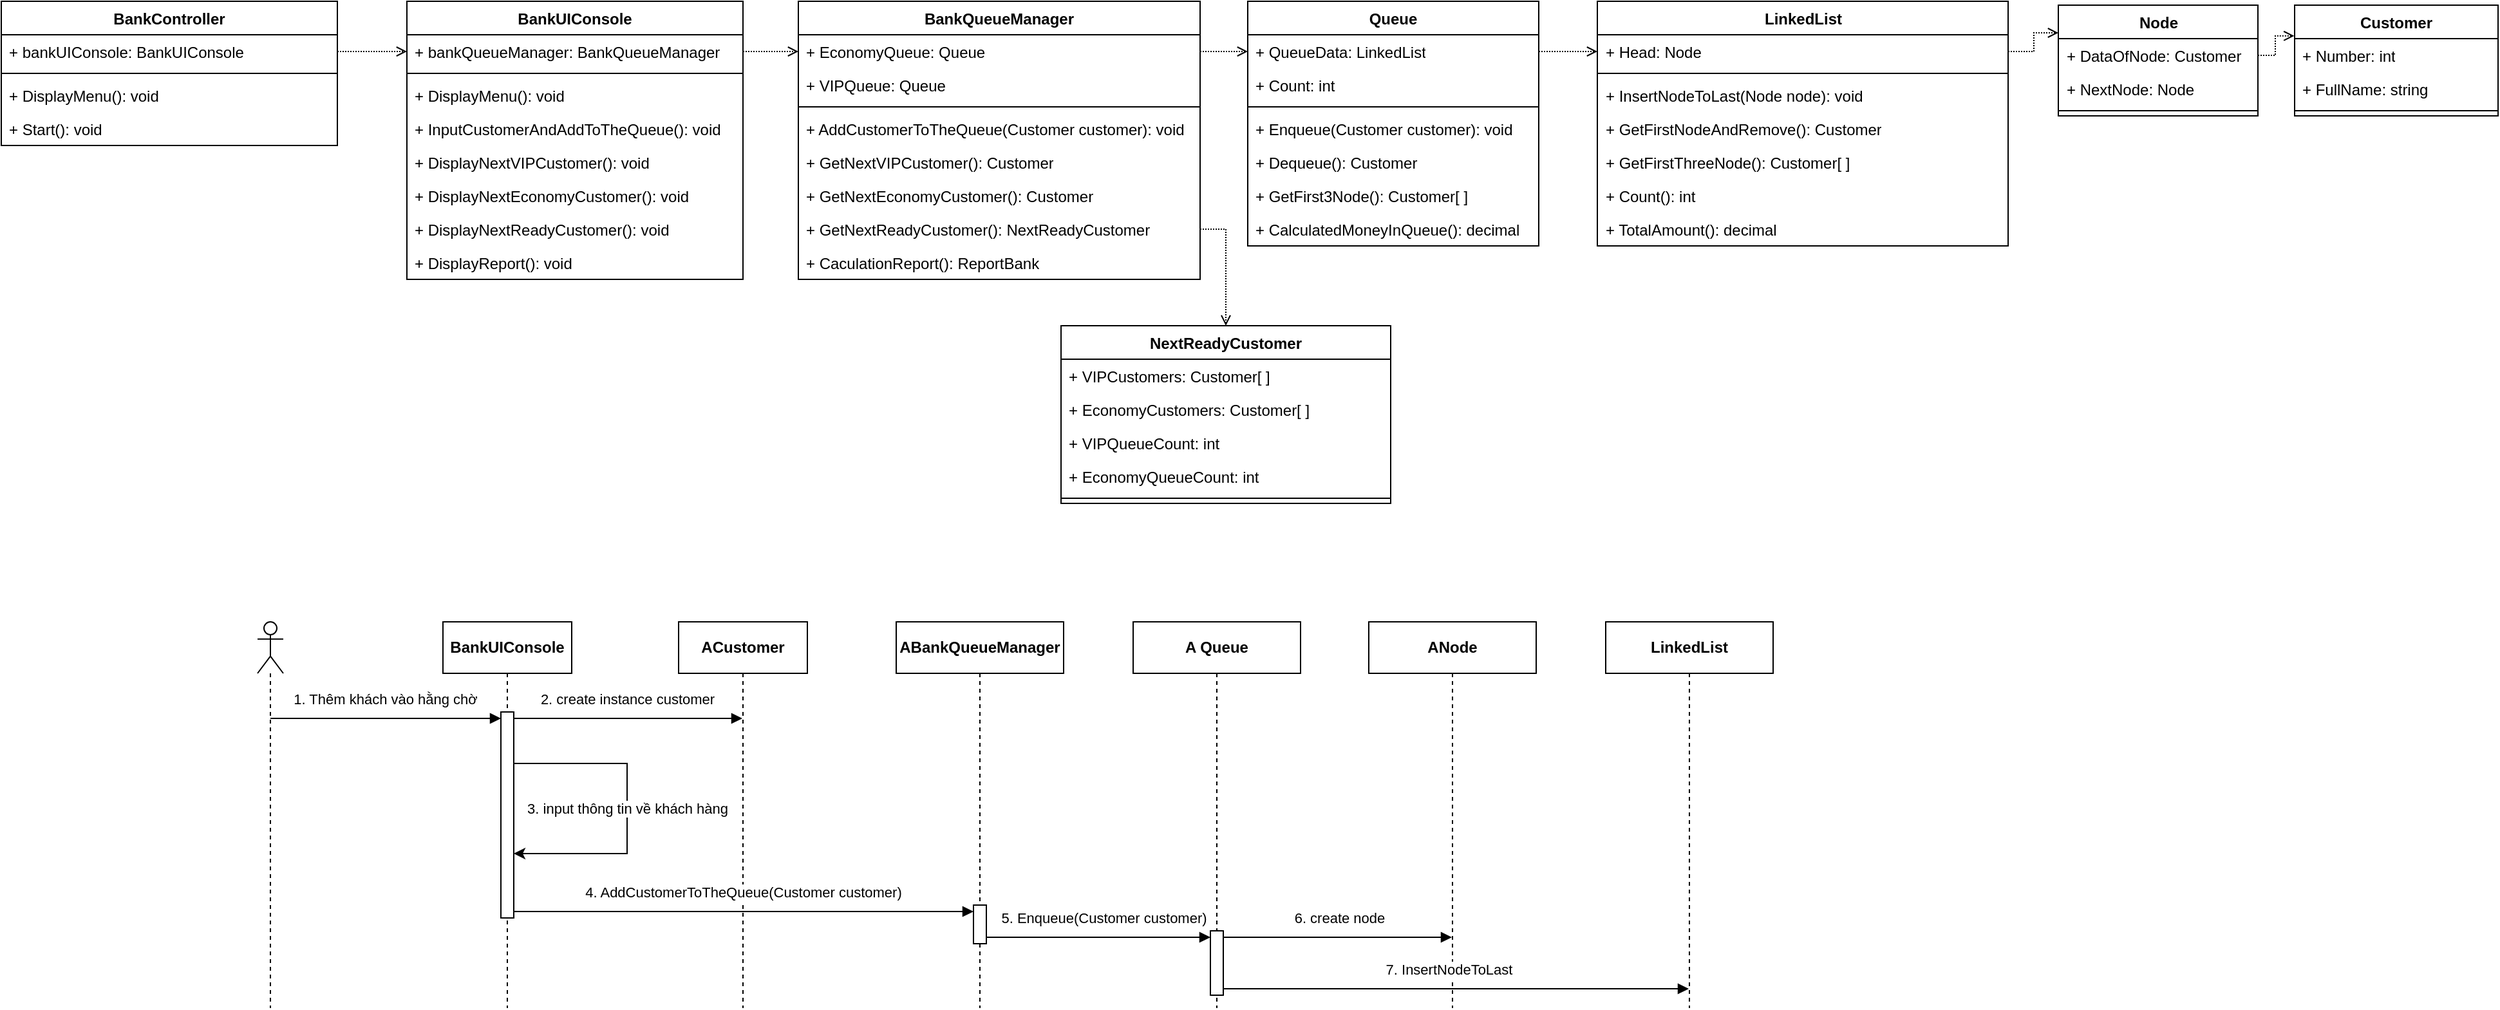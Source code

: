 <mxfile version="24.2.3" type="device" pages="4">
  <diagram id="QNVxVrffwjNt6BZ8hh5I" name="Thêm khách vào hằng chờ">
    <mxGraphModel dx="3453" dy="-1285" grid="1" gridSize="10" guides="1" tooltips="1" connect="1" arrows="1" fold="1" page="1" pageScale="1" pageWidth="1654" pageHeight="2336" math="0" shadow="0">
      <root>
        <mxCell id="0" />
        <mxCell id="1" parent="0" />
        <mxCell id="4muCeRziOQvX4QGXaHjj-1" value="BankController" style="swimlane;fontStyle=1;align=center;verticalAlign=top;childLayout=stackLayout;horizontal=1;startSize=26;horizontalStack=0;resizeParent=1;resizeParentMax=0;resizeLast=0;collapsible=1;marginBottom=0;whiteSpace=wrap;html=1;" parent="1" vertex="1">
          <mxGeometry x="-1079" y="2368" width="261" height="112" as="geometry" />
        </mxCell>
        <mxCell id="4muCeRziOQvX4QGXaHjj-2" value="+ bankUIConsole: BankUIConsole" style="text;strokeColor=none;fillColor=none;align=left;verticalAlign=top;spacingLeft=4;spacingRight=4;overflow=hidden;rotatable=0;points=[[0,0.5],[1,0.5]];portConstraint=eastwest;whiteSpace=wrap;html=1;" parent="4muCeRziOQvX4QGXaHjj-1" vertex="1">
          <mxGeometry y="26" width="261" height="26" as="geometry" />
        </mxCell>
        <mxCell id="4muCeRziOQvX4QGXaHjj-3" value="" style="line;strokeWidth=1;fillColor=none;align=left;verticalAlign=middle;spacingTop=-1;spacingLeft=3;spacingRight=3;rotatable=0;labelPosition=right;points=[];portConstraint=eastwest;strokeColor=inherit;" parent="4muCeRziOQvX4QGXaHjj-1" vertex="1">
          <mxGeometry y="52" width="261" height="8" as="geometry" />
        </mxCell>
        <mxCell id="4muCeRziOQvX4QGXaHjj-4" value="+ DisplayMenu(): void" style="text;strokeColor=none;fillColor=none;align=left;verticalAlign=top;spacingLeft=4;spacingRight=4;overflow=hidden;rotatable=0;points=[[0,0.5],[1,0.5]];portConstraint=eastwest;whiteSpace=wrap;html=1;" parent="4muCeRziOQvX4QGXaHjj-1" vertex="1">
          <mxGeometry y="60" width="261" height="26" as="geometry" />
        </mxCell>
        <mxCell id="4muCeRziOQvX4QGXaHjj-5" value="+ Start(): void" style="text;strokeColor=none;fillColor=none;align=left;verticalAlign=top;spacingLeft=4;spacingRight=4;overflow=hidden;rotatable=0;points=[[0,0.5],[1,0.5]];portConstraint=eastwest;whiteSpace=wrap;html=1;" parent="4muCeRziOQvX4QGXaHjj-1" vertex="1">
          <mxGeometry y="86" width="261" height="26" as="geometry" />
        </mxCell>
        <mxCell id="4muCeRziOQvX4QGXaHjj-6" value="&lt;div style=&quot;text-align: left;&quot;&gt;&lt;span style=&quot;background-color: initial;&quot;&gt;BankUIConsole&lt;/span&gt;&lt;/div&gt;" style="swimlane;fontStyle=1;align=center;verticalAlign=top;childLayout=stackLayout;horizontal=1;startSize=26;horizontalStack=0;resizeParent=1;resizeParentMax=0;resizeLast=0;collapsible=1;marginBottom=0;whiteSpace=wrap;html=1;" parent="1" vertex="1">
          <mxGeometry x="-764" y="2368" width="261" height="216" as="geometry">
            <mxRectangle x="-764" y="2368" width="122" height="26" as="alternateBounds" />
          </mxGeometry>
        </mxCell>
        <mxCell id="4muCeRziOQvX4QGXaHjj-7" value="+ bankQueueManager: BankQueueManager" style="text;strokeColor=none;fillColor=none;align=left;verticalAlign=top;spacingLeft=4;spacingRight=4;overflow=hidden;rotatable=0;points=[[0,0.5],[1,0.5]];portConstraint=eastwest;whiteSpace=wrap;html=1;" parent="4muCeRziOQvX4QGXaHjj-6" vertex="1">
          <mxGeometry y="26" width="261" height="26" as="geometry" />
        </mxCell>
        <mxCell id="4muCeRziOQvX4QGXaHjj-8" value="" style="line;strokeWidth=1;fillColor=none;align=left;verticalAlign=middle;spacingTop=-1;spacingLeft=3;spacingRight=3;rotatable=0;labelPosition=right;points=[];portConstraint=eastwest;strokeColor=inherit;" parent="4muCeRziOQvX4QGXaHjj-6" vertex="1">
          <mxGeometry y="52" width="261" height="8" as="geometry" />
        </mxCell>
        <mxCell id="4muCeRziOQvX4QGXaHjj-9" value="+ DisplayMenu(): void" style="text;strokeColor=none;fillColor=none;align=left;verticalAlign=top;spacingLeft=4;spacingRight=4;overflow=hidden;rotatable=0;points=[[0,0.5],[1,0.5]];portConstraint=eastwest;whiteSpace=wrap;html=1;" parent="4muCeRziOQvX4QGXaHjj-6" vertex="1">
          <mxGeometry y="60" width="261" height="26" as="geometry" />
        </mxCell>
        <mxCell id="4muCeRziOQvX4QGXaHjj-10" value="+ InputCustomerAndAddToTheQueue(): void" style="text;strokeColor=none;fillColor=none;align=left;verticalAlign=top;spacingLeft=4;spacingRight=4;overflow=hidden;rotatable=0;points=[[0,0.5],[1,0.5]];portConstraint=eastwest;whiteSpace=wrap;html=1;" parent="4muCeRziOQvX4QGXaHjj-6" vertex="1">
          <mxGeometry y="86" width="261" height="26" as="geometry" />
        </mxCell>
        <mxCell id="4muCeRziOQvX4QGXaHjj-11" value="+ DisplayNextVIPCustomer(): void" style="text;strokeColor=none;fillColor=none;align=left;verticalAlign=top;spacingLeft=4;spacingRight=4;overflow=hidden;rotatable=0;points=[[0,0.5],[1,0.5]];portConstraint=eastwest;whiteSpace=wrap;html=1;" parent="4muCeRziOQvX4QGXaHjj-6" vertex="1">
          <mxGeometry y="112" width="261" height="26" as="geometry" />
        </mxCell>
        <mxCell id="4muCeRziOQvX4QGXaHjj-12" value="+ DisplayNextEconomyCustomer(): void" style="text;strokeColor=none;fillColor=none;align=left;verticalAlign=top;spacingLeft=4;spacingRight=4;overflow=hidden;rotatable=0;points=[[0,0.5],[1,0.5]];portConstraint=eastwest;whiteSpace=wrap;html=1;" parent="4muCeRziOQvX4QGXaHjj-6" vertex="1">
          <mxGeometry y="138" width="261" height="26" as="geometry" />
        </mxCell>
        <mxCell id="4muCeRziOQvX4QGXaHjj-13" value="+ DisplayNextReadyCustomer(): void" style="text;strokeColor=none;fillColor=none;align=left;verticalAlign=top;spacingLeft=4;spacingRight=4;overflow=hidden;rotatable=0;points=[[0,0.5],[1,0.5]];portConstraint=eastwest;whiteSpace=wrap;html=1;" parent="4muCeRziOQvX4QGXaHjj-6" vertex="1">
          <mxGeometry y="164" width="261" height="26" as="geometry" />
        </mxCell>
        <mxCell id="4muCeRziOQvX4QGXaHjj-14" value="+ DisplayReport(): void" style="text;strokeColor=none;fillColor=none;align=left;verticalAlign=top;spacingLeft=4;spacingRight=4;overflow=hidden;rotatable=0;points=[[0,0.5],[1,0.5]];portConstraint=eastwest;whiteSpace=wrap;html=1;" parent="4muCeRziOQvX4QGXaHjj-6" vertex="1">
          <mxGeometry y="190" width="261" height="26" as="geometry" />
        </mxCell>
        <mxCell id="4muCeRziOQvX4QGXaHjj-15" style="edgeStyle=orthogonalEdgeStyle;rounded=0;orthogonalLoop=1;jettySize=auto;html=1;exitX=1;exitY=0.5;exitDx=0;exitDy=0;entryX=0;entryY=0.5;entryDx=0;entryDy=0;endArrow=open;endFill=0;dashed=1;dashPattern=1 1;" parent="1" source="4muCeRziOQvX4QGXaHjj-2" target="4muCeRziOQvX4QGXaHjj-7" edge="1">
          <mxGeometry relative="1" as="geometry" />
        </mxCell>
        <mxCell id="4muCeRziOQvX4QGXaHjj-16" value="&lt;span style=&quot;text-align: left;&quot;&gt;BankQueueManager&lt;/span&gt;" style="swimlane;fontStyle=1;align=center;verticalAlign=top;childLayout=stackLayout;horizontal=1;startSize=26;horizontalStack=0;resizeParent=1;resizeParentMax=0;resizeLast=0;collapsible=1;marginBottom=0;whiteSpace=wrap;html=1;" parent="1" vertex="1">
          <mxGeometry x="-460" y="2368" width="312" height="216" as="geometry" />
        </mxCell>
        <mxCell id="4muCeRziOQvX4QGXaHjj-17" value="+ EconomyQueue: Queue" style="text;strokeColor=none;fillColor=none;align=left;verticalAlign=top;spacingLeft=4;spacingRight=4;overflow=hidden;rotatable=0;points=[[0,0.5],[1,0.5]];portConstraint=eastwest;whiteSpace=wrap;html=1;" parent="4muCeRziOQvX4QGXaHjj-16" vertex="1">
          <mxGeometry y="26" width="312" height="26" as="geometry" />
        </mxCell>
        <mxCell id="4muCeRziOQvX4QGXaHjj-18" value="+ VIPQueue: Queue" style="text;strokeColor=none;fillColor=none;align=left;verticalAlign=top;spacingLeft=4;spacingRight=4;overflow=hidden;rotatable=0;points=[[0,0.5],[1,0.5]];portConstraint=eastwest;whiteSpace=wrap;html=1;" parent="4muCeRziOQvX4QGXaHjj-16" vertex="1">
          <mxGeometry y="52" width="312" height="26" as="geometry" />
        </mxCell>
        <mxCell id="4muCeRziOQvX4QGXaHjj-19" value="" style="line;strokeWidth=1;fillColor=none;align=left;verticalAlign=middle;spacingTop=-1;spacingLeft=3;spacingRight=3;rotatable=0;labelPosition=right;points=[];portConstraint=eastwest;strokeColor=inherit;" parent="4muCeRziOQvX4QGXaHjj-16" vertex="1">
          <mxGeometry y="78" width="312" height="8" as="geometry" />
        </mxCell>
        <mxCell id="4muCeRziOQvX4QGXaHjj-20" value="+ AddCustomerToTheQueue(Customer customer): void" style="text;strokeColor=none;fillColor=none;align=left;verticalAlign=top;spacingLeft=4;spacingRight=4;overflow=hidden;rotatable=0;points=[[0,0.5],[1,0.5]];portConstraint=eastwest;whiteSpace=wrap;html=1;" parent="4muCeRziOQvX4QGXaHjj-16" vertex="1">
          <mxGeometry y="86" width="312" height="26" as="geometry" />
        </mxCell>
        <mxCell id="4muCeRziOQvX4QGXaHjj-21" value="+ GetNextVIPCustomer(): Customer" style="text;strokeColor=none;fillColor=none;align=left;verticalAlign=top;spacingLeft=4;spacingRight=4;overflow=hidden;rotatable=0;points=[[0,0.5],[1,0.5]];portConstraint=eastwest;whiteSpace=wrap;html=1;" parent="4muCeRziOQvX4QGXaHjj-16" vertex="1">
          <mxGeometry y="112" width="312" height="26" as="geometry" />
        </mxCell>
        <mxCell id="4muCeRziOQvX4QGXaHjj-22" value="+ GetNextEconomyCustomer(): Customer" style="text;strokeColor=none;fillColor=none;align=left;verticalAlign=top;spacingLeft=4;spacingRight=4;overflow=hidden;rotatable=0;points=[[0,0.5],[1,0.5]];portConstraint=eastwest;whiteSpace=wrap;html=1;" parent="4muCeRziOQvX4QGXaHjj-16" vertex="1">
          <mxGeometry y="138" width="312" height="26" as="geometry" />
        </mxCell>
        <mxCell id="4muCeRziOQvX4QGXaHjj-23" value="+ GetNextReadyCustomer(): NextReadyCustomer" style="text;strokeColor=none;fillColor=none;align=left;verticalAlign=top;spacingLeft=4;spacingRight=4;overflow=hidden;rotatable=0;points=[[0,0.5],[1,0.5]];portConstraint=eastwest;whiteSpace=wrap;html=1;" parent="4muCeRziOQvX4QGXaHjj-16" vertex="1">
          <mxGeometry y="164" width="312" height="26" as="geometry" />
        </mxCell>
        <mxCell id="4muCeRziOQvX4QGXaHjj-24" value="+ CaculationReport(): ReportBank" style="text;strokeColor=none;fillColor=none;align=left;verticalAlign=top;spacingLeft=4;spacingRight=4;overflow=hidden;rotatable=0;points=[[0,0.5],[1,0.5]];portConstraint=eastwest;whiteSpace=wrap;html=1;" parent="4muCeRziOQvX4QGXaHjj-16" vertex="1">
          <mxGeometry y="190" width="312" height="26" as="geometry" />
        </mxCell>
        <mxCell id="4muCeRziOQvX4QGXaHjj-25" style="edgeStyle=orthogonalEdgeStyle;rounded=0;orthogonalLoop=1;jettySize=auto;html=1;exitX=1;exitY=0.5;exitDx=0;exitDy=0;entryX=0;entryY=0.5;entryDx=0;entryDy=0;endArrow=open;endFill=0;dashed=1;dashPattern=1 1;" parent="1" source="4muCeRziOQvX4QGXaHjj-7" target="4muCeRziOQvX4QGXaHjj-17" edge="1">
          <mxGeometry relative="1" as="geometry" />
        </mxCell>
        <mxCell id="4muCeRziOQvX4QGXaHjj-26" value="&lt;div style=&quot;text-align: left;&quot;&gt;&lt;span style=&quot;background-color: initial;&quot;&gt;Queue&lt;/span&gt;&lt;/div&gt;" style="swimlane;fontStyle=1;align=center;verticalAlign=top;childLayout=stackLayout;horizontal=1;startSize=26;horizontalStack=0;resizeParent=1;resizeParentMax=0;resizeLast=0;collapsible=1;marginBottom=0;whiteSpace=wrap;html=1;" parent="1" vertex="1">
          <mxGeometry x="-111" y="2368" width="226" height="190" as="geometry" />
        </mxCell>
        <mxCell id="4muCeRziOQvX4QGXaHjj-27" value="+ QueueData: LinkedList" style="text;strokeColor=none;fillColor=none;align=left;verticalAlign=top;spacingLeft=4;spacingRight=4;overflow=hidden;rotatable=0;points=[[0,0.5],[1,0.5]];portConstraint=eastwest;whiteSpace=wrap;html=1;" parent="4muCeRziOQvX4QGXaHjj-26" vertex="1">
          <mxGeometry y="26" width="226" height="26" as="geometry" />
        </mxCell>
        <mxCell id="4muCeRziOQvX4QGXaHjj-28" value="+ Count: int" style="text;strokeColor=none;fillColor=none;align=left;verticalAlign=top;spacingLeft=4;spacingRight=4;overflow=hidden;rotatable=0;points=[[0,0.5],[1,0.5]];portConstraint=eastwest;whiteSpace=wrap;html=1;" parent="4muCeRziOQvX4QGXaHjj-26" vertex="1">
          <mxGeometry y="52" width="226" height="26" as="geometry" />
        </mxCell>
        <mxCell id="4muCeRziOQvX4QGXaHjj-29" value="" style="line;strokeWidth=1;fillColor=none;align=left;verticalAlign=middle;spacingTop=-1;spacingLeft=3;spacingRight=3;rotatable=0;labelPosition=right;points=[];portConstraint=eastwest;strokeColor=inherit;" parent="4muCeRziOQvX4QGXaHjj-26" vertex="1">
          <mxGeometry y="78" width="226" height="8" as="geometry" />
        </mxCell>
        <mxCell id="4muCeRziOQvX4QGXaHjj-30" value="+ Enqueue(Customer customer): void" style="text;strokeColor=none;fillColor=none;align=left;verticalAlign=top;spacingLeft=4;spacingRight=4;overflow=hidden;rotatable=0;points=[[0,0.5],[1,0.5]];portConstraint=eastwest;whiteSpace=wrap;html=1;" parent="4muCeRziOQvX4QGXaHjj-26" vertex="1">
          <mxGeometry y="86" width="226" height="26" as="geometry" />
        </mxCell>
        <mxCell id="4muCeRziOQvX4QGXaHjj-31" value="+ Dequeue(): Customer" style="text;strokeColor=none;fillColor=none;align=left;verticalAlign=top;spacingLeft=4;spacingRight=4;overflow=hidden;rotatable=0;points=[[0,0.5],[1,0.5]];portConstraint=eastwest;whiteSpace=wrap;html=1;" parent="4muCeRziOQvX4QGXaHjj-26" vertex="1">
          <mxGeometry y="112" width="226" height="26" as="geometry" />
        </mxCell>
        <mxCell id="4muCeRziOQvX4QGXaHjj-32" value="+ GetFirst3Node(): Customer[ ]" style="text;strokeColor=none;fillColor=none;align=left;verticalAlign=top;spacingLeft=4;spacingRight=4;overflow=hidden;rotatable=0;points=[[0,0.5],[1,0.5]];portConstraint=eastwest;whiteSpace=wrap;html=1;" parent="4muCeRziOQvX4QGXaHjj-26" vertex="1">
          <mxGeometry y="138" width="226" height="26" as="geometry" />
        </mxCell>
        <mxCell id="4muCeRziOQvX4QGXaHjj-33" value="+ CalculatedMoneyInQueue(): decimal" style="text;strokeColor=none;fillColor=none;align=left;verticalAlign=top;spacingLeft=4;spacingRight=4;overflow=hidden;rotatable=0;points=[[0,0.5],[1,0.5]];portConstraint=eastwest;whiteSpace=wrap;html=1;" parent="4muCeRziOQvX4QGXaHjj-26" vertex="1">
          <mxGeometry y="164" width="226" height="26" as="geometry" />
        </mxCell>
        <mxCell id="4muCeRziOQvX4QGXaHjj-34" value="&lt;div style=&quot;text-align: left;&quot;&gt;LinkedList&lt;br&gt;&lt;/div&gt;" style="swimlane;fontStyle=1;align=center;verticalAlign=top;childLayout=stackLayout;horizontal=1;startSize=26;horizontalStack=0;resizeParent=1;resizeParentMax=0;resizeLast=0;collapsible=1;marginBottom=0;whiteSpace=wrap;html=1;" parent="1" vertex="1">
          <mxGeometry x="160.5" y="2368" width="319" height="190" as="geometry" />
        </mxCell>
        <mxCell id="4muCeRziOQvX4QGXaHjj-35" value="+ Head: Node" style="text;strokeColor=none;fillColor=none;align=left;verticalAlign=top;spacingLeft=4;spacingRight=4;overflow=hidden;rotatable=0;points=[[0,0.5],[1,0.5]];portConstraint=eastwest;whiteSpace=wrap;html=1;" parent="4muCeRziOQvX4QGXaHjj-34" vertex="1">
          <mxGeometry y="26" width="319" height="26" as="geometry" />
        </mxCell>
        <mxCell id="4muCeRziOQvX4QGXaHjj-36" value="" style="line;strokeWidth=1;fillColor=none;align=left;verticalAlign=middle;spacingTop=-1;spacingLeft=3;spacingRight=3;rotatable=0;labelPosition=right;points=[];portConstraint=eastwest;strokeColor=inherit;" parent="4muCeRziOQvX4QGXaHjj-34" vertex="1">
          <mxGeometry y="52" width="319" height="8" as="geometry" />
        </mxCell>
        <mxCell id="4muCeRziOQvX4QGXaHjj-37" value="+ InsertNodeToLast(Node node): void" style="text;strokeColor=none;fillColor=none;align=left;verticalAlign=top;spacingLeft=4;spacingRight=4;overflow=hidden;rotatable=0;points=[[0,0.5],[1,0.5]];portConstraint=eastwest;whiteSpace=wrap;html=1;" parent="4muCeRziOQvX4QGXaHjj-34" vertex="1">
          <mxGeometry y="60" width="319" height="26" as="geometry" />
        </mxCell>
        <mxCell id="4muCeRziOQvX4QGXaHjj-38" value="+ GetFirstNodeAndRemove(): Customer" style="text;strokeColor=none;fillColor=none;align=left;verticalAlign=top;spacingLeft=4;spacingRight=4;overflow=hidden;rotatable=0;points=[[0,0.5],[1,0.5]];portConstraint=eastwest;whiteSpace=wrap;html=1;" parent="4muCeRziOQvX4QGXaHjj-34" vertex="1">
          <mxGeometry y="86" width="319" height="26" as="geometry" />
        </mxCell>
        <mxCell id="4muCeRziOQvX4QGXaHjj-39" value="+ GetFirstThreeNode(): Customer[ ]" style="text;strokeColor=none;fillColor=none;align=left;verticalAlign=top;spacingLeft=4;spacingRight=4;overflow=hidden;rotatable=0;points=[[0,0.5],[1,0.5]];portConstraint=eastwest;whiteSpace=wrap;html=1;" parent="4muCeRziOQvX4QGXaHjj-34" vertex="1">
          <mxGeometry y="112" width="319" height="26" as="geometry" />
        </mxCell>
        <mxCell id="4muCeRziOQvX4QGXaHjj-40" value="+ Count(): int" style="text;strokeColor=none;fillColor=none;align=left;verticalAlign=top;spacingLeft=4;spacingRight=4;overflow=hidden;rotatable=0;points=[[0,0.5],[1,0.5]];portConstraint=eastwest;whiteSpace=wrap;html=1;" parent="4muCeRziOQvX4QGXaHjj-34" vertex="1">
          <mxGeometry y="138" width="319" height="26" as="geometry" />
        </mxCell>
        <mxCell id="4muCeRziOQvX4QGXaHjj-41" value="+ TotalAmount(): decimal" style="text;strokeColor=none;fillColor=none;align=left;verticalAlign=top;spacingLeft=4;spacingRight=4;overflow=hidden;rotatable=0;points=[[0,0.5],[1,0.5]];portConstraint=eastwest;whiteSpace=wrap;html=1;" parent="4muCeRziOQvX4QGXaHjj-34" vertex="1">
          <mxGeometry y="164" width="319" height="26" as="geometry" />
        </mxCell>
        <mxCell id="4muCeRziOQvX4QGXaHjj-42" value="&lt;div style=&quot;text-align: left;&quot;&gt;Node&lt;br&gt;&lt;/div&gt;" style="swimlane;fontStyle=1;align=center;verticalAlign=top;childLayout=stackLayout;horizontal=1;startSize=26;horizontalStack=0;resizeParent=1;resizeParentMax=0;resizeLast=0;collapsible=1;marginBottom=0;whiteSpace=wrap;html=1;" parent="1" vertex="1">
          <mxGeometry x="518.5" y="2371" width="155" height="86" as="geometry" />
        </mxCell>
        <mxCell id="4muCeRziOQvX4QGXaHjj-43" value="+ DataOfNode: Customer" style="text;strokeColor=none;fillColor=none;align=left;verticalAlign=top;spacingLeft=4;spacingRight=4;overflow=hidden;rotatable=0;points=[[0,0.5],[1,0.5]];portConstraint=eastwest;whiteSpace=wrap;html=1;" parent="4muCeRziOQvX4QGXaHjj-42" vertex="1">
          <mxGeometry y="26" width="155" height="26" as="geometry" />
        </mxCell>
        <mxCell id="4muCeRziOQvX4QGXaHjj-44" value="+ NextNode: Node" style="text;strokeColor=none;fillColor=none;align=left;verticalAlign=top;spacingLeft=4;spacingRight=4;overflow=hidden;rotatable=0;points=[[0,0.5],[1,0.5]];portConstraint=eastwest;whiteSpace=wrap;html=1;" parent="4muCeRziOQvX4QGXaHjj-42" vertex="1">
          <mxGeometry y="52" width="155" height="26" as="geometry" />
        </mxCell>
        <mxCell id="4muCeRziOQvX4QGXaHjj-45" value="" style="line;strokeWidth=1;fillColor=none;align=left;verticalAlign=middle;spacingTop=-1;spacingLeft=3;spacingRight=3;rotatable=0;labelPosition=right;points=[];portConstraint=eastwest;strokeColor=inherit;" parent="4muCeRziOQvX4QGXaHjj-42" vertex="1">
          <mxGeometry y="78" width="155" height="8" as="geometry" />
        </mxCell>
        <mxCell id="4muCeRziOQvX4QGXaHjj-46" value="&lt;div style=&quot;text-align: left;&quot;&gt;Customer&lt;br&gt;&lt;/div&gt;" style="swimlane;fontStyle=1;align=center;verticalAlign=top;childLayout=stackLayout;horizontal=1;startSize=26;horizontalStack=0;resizeParent=1;resizeParentMax=0;resizeLast=0;collapsible=1;marginBottom=0;whiteSpace=wrap;html=1;" parent="1" vertex="1">
          <mxGeometry x="702" y="2371" width="158" height="86" as="geometry" />
        </mxCell>
        <mxCell id="4muCeRziOQvX4QGXaHjj-47" value="+ Number: int" style="text;strokeColor=none;fillColor=none;align=left;verticalAlign=top;spacingLeft=4;spacingRight=4;overflow=hidden;rotatable=0;points=[[0,0.5],[1,0.5]];portConstraint=eastwest;whiteSpace=wrap;html=1;" parent="4muCeRziOQvX4QGXaHjj-46" vertex="1">
          <mxGeometry y="26" width="158" height="26" as="geometry" />
        </mxCell>
        <mxCell id="4muCeRziOQvX4QGXaHjj-48" value="+ FullName: string" style="text;strokeColor=none;fillColor=none;align=left;verticalAlign=top;spacingLeft=4;spacingRight=4;overflow=hidden;rotatable=0;points=[[0,0.5],[1,0.5]];portConstraint=eastwest;whiteSpace=wrap;html=1;" parent="4muCeRziOQvX4QGXaHjj-46" vertex="1">
          <mxGeometry y="52" width="158" height="26" as="geometry" />
        </mxCell>
        <mxCell id="4muCeRziOQvX4QGXaHjj-49" value="" style="line;strokeWidth=1;fillColor=none;align=left;verticalAlign=middle;spacingTop=-1;spacingLeft=3;spacingRight=3;rotatable=0;labelPosition=right;points=[];portConstraint=eastwest;strokeColor=inherit;" parent="4muCeRziOQvX4QGXaHjj-46" vertex="1">
          <mxGeometry y="78" width="158" height="8" as="geometry" />
        </mxCell>
        <mxCell id="4muCeRziOQvX4QGXaHjj-50" style="edgeStyle=orthogonalEdgeStyle;rounded=0;orthogonalLoop=1;jettySize=auto;html=1;exitX=1;exitY=0.5;exitDx=0;exitDy=0;entryX=0;entryY=0.5;entryDx=0;entryDy=0;endArrow=open;endFill=0;dashed=1;dashPattern=1 1;" parent="1" source="4muCeRziOQvX4QGXaHjj-17" target="4muCeRziOQvX4QGXaHjj-27" edge="1">
          <mxGeometry relative="1" as="geometry" />
        </mxCell>
        <mxCell id="4muCeRziOQvX4QGXaHjj-51" style="edgeStyle=orthogonalEdgeStyle;rounded=0;orthogonalLoop=1;jettySize=auto;html=1;exitX=1;exitY=0.5;exitDx=0;exitDy=0;entryX=0;entryY=0.5;entryDx=0;entryDy=0;endArrow=open;endFill=0;dashed=1;dashPattern=1 1;" parent="1" source="4muCeRziOQvX4QGXaHjj-27" target="4muCeRziOQvX4QGXaHjj-35" edge="1">
          <mxGeometry relative="1" as="geometry" />
        </mxCell>
        <mxCell id="4muCeRziOQvX4QGXaHjj-52" style="edgeStyle=orthogonalEdgeStyle;rounded=0;orthogonalLoop=1;jettySize=auto;html=1;exitX=1;exitY=0.5;exitDx=0;exitDy=0;entryX=0;entryY=0.25;entryDx=0;entryDy=0;endArrow=open;endFill=0;dashed=1;dashPattern=1 1;" parent="1" source="4muCeRziOQvX4QGXaHjj-35" target="4muCeRziOQvX4QGXaHjj-42" edge="1">
          <mxGeometry relative="1" as="geometry" />
        </mxCell>
        <mxCell id="4muCeRziOQvX4QGXaHjj-53" style="edgeStyle=orthogonalEdgeStyle;rounded=0;orthogonalLoop=1;jettySize=auto;html=1;exitX=1;exitY=0.5;exitDx=0;exitDy=0;entryX=-0.002;entryY=-0.082;entryDx=0;entryDy=0;entryPerimeter=0;endArrow=open;endFill=0;dashed=1;dashPattern=1 1;" parent="1" source="4muCeRziOQvX4QGXaHjj-43" target="4muCeRziOQvX4QGXaHjj-47" edge="1">
          <mxGeometry relative="1" as="geometry">
            <Array as="points">
              <mxPoint x="687" y="2410" />
              <mxPoint x="687" y="2395" />
            </Array>
          </mxGeometry>
        </mxCell>
        <mxCell id="4muCeRziOQvX4QGXaHjj-58" style="edgeStyle=orthogonalEdgeStyle;rounded=0;orthogonalLoop=1;jettySize=auto;html=1;exitX=1;exitY=0.5;exitDx=0;exitDy=0;entryX=0.5;entryY=0;entryDx=0;entryDy=0;endArrow=open;endFill=0;dashed=1;dashPattern=1 1;" parent="1" source="4muCeRziOQvX4QGXaHjj-23" target="lKv4BLrOIUcLzw1AbqOe-1" edge="1">
          <mxGeometry relative="1" as="geometry">
            <mxPoint x="-125.75" y="2629" as="targetPoint" />
          </mxGeometry>
        </mxCell>
        <mxCell id="4muCeRziOQvX4QGXaHjj-59" value="&lt;span style=&quot;font-weight: 700; text-align: left;&quot;&gt;BankUIConsole&lt;/span&gt;" style="shape=umlLifeline;perimeter=lifelinePerimeter;whiteSpace=wrap;html=1;container=1;dropTarget=0;collapsible=0;recursiveResize=0;outlineConnect=0;portConstraint=eastwest;newEdgeStyle={&quot;curved&quot;:0,&quot;rounded&quot;:0};" parent="1" vertex="1">
          <mxGeometry x="-736" y="2850" width="100" height="300" as="geometry" />
        </mxCell>
        <mxCell id="4muCeRziOQvX4QGXaHjj-60" value="3. input thông tin về khách hàng" style="edgeStyle=orthogonalEdgeStyle;rounded=0;orthogonalLoop=1;jettySize=auto;html=1;curved=0;" parent="4muCeRziOQvX4QGXaHjj-59" source="4muCeRziOQvX4QGXaHjj-61" target="4muCeRziOQvX4QGXaHjj-61" edge="1">
          <mxGeometry relative="1" as="geometry">
            <mxPoint x="55" y="150" as="targetPoint" />
            <Array as="points">
              <mxPoint x="143" y="110" />
              <mxPoint x="143" y="180" />
            </Array>
          </mxGeometry>
        </mxCell>
        <mxCell id="4muCeRziOQvX4QGXaHjj-61" value="" style="html=1;points=[[0,0,0,0,5],[0,1,0,0,-5],[1,0,0,0,5],[1,1,0,0,-5]];perimeter=orthogonalPerimeter;outlineConnect=0;targetShapes=umlLifeline;portConstraint=eastwest;newEdgeStyle={&quot;curved&quot;:0,&quot;rounded&quot;:0};" parent="4muCeRziOQvX4QGXaHjj-59" vertex="1">
          <mxGeometry x="45" y="70" width="10" height="160" as="geometry" />
        </mxCell>
        <mxCell id="4muCeRziOQvX4QGXaHjj-62" value="" style="shape=umlLifeline;perimeter=lifelinePerimeter;whiteSpace=wrap;html=1;container=1;dropTarget=0;collapsible=0;recursiveResize=0;outlineConnect=0;portConstraint=eastwest;newEdgeStyle={&quot;curved&quot;:0,&quot;rounded&quot;:0};participant=umlActor;" parent="1" vertex="1">
          <mxGeometry x="-880" y="2850" width="20" height="300" as="geometry" />
        </mxCell>
        <mxCell id="4muCeRziOQvX4QGXaHjj-63" value="&lt;b&gt;ACustomer&lt;/b&gt;" style="shape=umlLifeline;perimeter=lifelinePerimeter;whiteSpace=wrap;html=1;container=1;dropTarget=0;collapsible=0;recursiveResize=0;outlineConnect=0;portConstraint=eastwest;newEdgeStyle={&quot;curved&quot;:0,&quot;rounded&quot;:0};" parent="1" vertex="1">
          <mxGeometry x="-553" y="2850" width="100" height="300" as="geometry" />
        </mxCell>
        <mxCell id="4muCeRziOQvX4QGXaHjj-64" value="2. create instance customer" style="edgeStyle=orthogonalEdgeStyle;rounded=0;orthogonalLoop=1;jettySize=auto;html=1;curved=0;exitX=1;exitY=0;exitDx=0;exitDy=5;exitPerimeter=0;endArrow=block;endFill=1;" parent="1" source="4muCeRziOQvX4QGXaHjj-61" target="4muCeRziOQvX4QGXaHjj-63" edge="1">
          <mxGeometry x="-0.009" y="15" relative="1" as="geometry">
            <mxPoint x="-508" y="2925" as="targetPoint" />
            <Array as="points">
              <mxPoint x="-543" y="2925" />
              <mxPoint x="-543" y="2925" />
            </Array>
            <mxPoint as="offset" />
          </mxGeometry>
        </mxCell>
        <mxCell id="4muCeRziOQvX4QGXaHjj-65" value="&lt;span style=&quot;font-weight: 700; text-align: left;&quot;&gt;ABankQueueManager&lt;/span&gt;" style="shape=umlLifeline;perimeter=lifelinePerimeter;whiteSpace=wrap;html=1;container=1;dropTarget=0;collapsible=0;recursiveResize=0;outlineConnect=0;portConstraint=eastwest;newEdgeStyle={&quot;curved&quot;:0,&quot;rounded&quot;:0};" parent="1" vertex="1">
          <mxGeometry x="-384" y="2850" width="130" height="300" as="geometry" />
        </mxCell>
        <mxCell id="4muCeRziOQvX4QGXaHjj-66" value="" style="html=1;points=[[0,0,0,0,5],[0,1,0,0,-5],[1,0,0,0,5],[1,1,0,0,-5]];perimeter=orthogonalPerimeter;outlineConnect=0;targetShapes=umlLifeline;portConstraint=eastwest;newEdgeStyle={&quot;curved&quot;:0,&quot;rounded&quot;:0};" parent="4muCeRziOQvX4QGXaHjj-65" vertex="1">
          <mxGeometry x="60" y="220" width="10" height="30" as="geometry" />
        </mxCell>
        <mxCell id="4muCeRziOQvX4QGXaHjj-67" value="4. AddCustomerToTheQueue(Customer customer)" style="edgeStyle=orthogonalEdgeStyle;rounded=0;orthogonalLoop=1;jettySize=auto;html=1;curved=0;exitX=1;exitY=1;exitDx=0;exitDy=-5;exitPerimeter=0;entryX=0;entryY=0;entryDx=0;entryDy=5;entryPerimeter=0;endArrow=block;endFill=1;" parent="1" source="4muCeRziOQvX4QGXaHjj-61" target="4muCeRziOQvX4QGXaHjj-66" edge="1">
          <mxGeometry x="-0.003" y="15" relative="1" as="geometry">
            <mxPoint as="offset" />
          </mxGeometry>
        </mxCell>
        <mxCell id="4muCeRziOQvX4QGXaHjj-68" value="&lt;span style=&quot;font-weight: 700; text-align: left;&quot;&gt;A Queue&lt;/span&gt;" style="shape=umlLifeline;perimeter=lifelinePerimeter;whiteSpace=wrap;html=1;container=1;dropTarget=0;collapsible=0;recursiveResize=0;outlineConnect=0;portConstraint=eastwest;newEdgeStyle={&quot;curved&quot;:0,&quot;rounded&quot;:0};" parent="1" vertex="1">
          <mxGeometry x="-200" y="2850" width="130" height="300" as="geometry" />
        </mxCell>
        <mxCell id="4muCeRziOQvX4QGXaHjj-69" value="" style="html=1;points=[[0,0,0,0,5],[0,1,0,0,-5],[1,0,0,0,5],[1,1,0,0,-5]];perimeter=orthogonalPerimeter;outlineConnect=0;targetShapes=umlLifeline;portConstraint=eastwest;newEdgeStyle={&quot;curved&quot;:0,&quot;rounded&quot;:0};" parent="4muCeRziOQvX4QGXaHjj-68" vertex="1">
          <mxGeometry x="60" y="240" width="10" height="50" as="geometry" />
        </mxCell>
        <mxCell id="4muCeRziOQvX4QGXaHjj-70" value="5. Enqueue(Customer customer)" style="edgeStyle=orthogonalEdgeStyle;rounded=0;orthogonalLoop=1;jettySize=auto;html=1;curved=0;exitX=1;exitY=1;exitDx=0;exitDy=-5;exitPerimeter=0;entryX=0;entryY=0;entryDx=0;entryDy=5;entryPerimeter=0;endArrow=block;endFill=1;" parent="1" source="4muCeRziOQvX4QGXaHjj-66" target="4muCeRziOQvX4QGXaHjj-69" edge="1">
          <mxGeometry x="0.046" y="15" relative="1" as="geometry">
            <mxPoint as="offset" />
          </mxGeometry>
        </mxCell>
        <mxCell id="4muCeRziOQvX4QGXaHjj-71" value="&lt;span style=&quot;font-weight: 700; text-align: left;&quot;&gt;ANode&lt;/span&gt;" style="shape=umlLifeline;perimeter=lifelinePerimeter;whiteSpace=wrap;html=1;container=1;dropTarget=0;collapsible=0;recursiveResize=0;outlineConnect=0;portConstraint=eastwest;newEdgeStyle={&quot;curved&quot;:0,&quot;rounded&quot;:0};" parent="1" vertex="1">
          <mxGeometry x="-17" y="2850" width="130" height="300" as="geometry" />
        </mxCell>
        <mxCell id="4muCeRziOQvX4QGXaHjj-73" value="6. create node" style="edgeStyle=orthogonalEdgeStyle;rounded=0;orthogonalLoop=1;jettySize=auto;html=1;curved=0;exitX=1;exitY=0;exitDx=0;exitDy=5;exitPerimeter=0;endArrow=block;endFill=1;" parent="1" source="4muCeRziOQvX4QGXaHjj-69" target="4muCeRziOQvX4QGXaHjj-71" edge="1">
          <mxGeometry x="0.006" y="15" relative="1" as="geometry">
            <mxPoint as="offset" />
            <mxPoint x="43" y="3095" as="targetPoint" />
            <Array as="points">
              <mxPoint y="3095" />
              <mxPoint y="3095" />
            </Array>
          </mxGeometry>
        </mxCell>
        <mxCell id="4muCeRziOQvX4QGXaHjj-74" value="&lt;span style=&quot;font-weight: 700; text-align: left;&quot;&gt;LinkedList&lt;/span&gt;" style="shape=umlLifeline;perimeter=lifelinePerimeter;whiteSpace=wrap;html=1;container=1;dropTarget=0;collapsible=0;recursiveResize=0;outlineConnect=0;portConstraint=eastwest;newEdgeStyle={&quot;curved&quot;:0,&quot;rounded&quot;:0};" parent="1" vertex="1">
          <mxGeometry x="167" y="2850" width="130" height="300" as="geometry" />
        </mxCell>
        <mxCell id="4muCeRziOQvX4QGXaHjj-75" value="7. InsertNodeToLast" style="edgeStyle=orthogonalEdgeStyle;rounded=0;orthogonalLoop=1;jettySize=auto;html=1;curved=0;endArrow=block;endFill=1;exitX=1;exitY=1;exitDx=0;exitDy=-5;exitPerimeter=0;" parent="1" source="4muCeRziOQvX4QGXaHjj-69" target="4muCeRziOQvX4QGXaHjj-74" edge="1">
          <mxGeometry x="-0.035" y="15" relative="1" as="geometry">
            <mxPoint as="offset" />
            <mxPoint x="231.42" y="3140" as="targetPoint" />
            <Array as="points">
              <mxPoint x="110" y="3135" />
              <mxPoint x="110" y="3135" />
            </Array>
            <mxPoint x="-135.413" y="3140" as="sourcePoint" />
          </mxGeometry>
        </mxCell>
        <mxCell id="4muCeRziOQvX4QGXaHjj-76" value="1. Thêm khách vào hằng chờ" style="edgeStyle=orthogonalEdgeStyle;rounded=0;orthogonalLoop=1;jettySize=auto;html=1;curved=0;endArrow=block;endFill=1;entryX=0;entryY=0;entryDx=0;entryDy=5;entryPerimeter=0;" parent="1" source="4muCeRziOQvX4QGXaHjj-62" target="4muCeRziOQvX4QGXaHjj-61" edge="1">
          <mxGeometry x="-0.009" y="15" relative="1" as="geometry">
            <mxPoint x="-695" y="2920.03" as="targetPoint" />
            <Array as="points">
              <mxPoint x="-833" y="2925" />
              <mxPoint x="-833" y="2925" />
            </Array>
            <mxPoint as="offset" />
            <mxPoint x="-873" y="2925" as="sourcePoint" />
          </mxGeometry>
        </mxCell>
        <mxCell id="lKv4BLrOIUcLzw1AbqOe-1" value="&lt;div style=&quot;text-align: left;&quot;&gt;NextReadyCustomer&lt;br&gt;&lt;/div&gt;" style="swimlane;fontStyle=1;align=center;verticalAlign=top;childLayout=stackLayout;horizontal=1;startSize=26;horizontalStack=0;resizeParent=1;resizeParentMax=0;resizeLast=0;collapsible=1;marginBottom=0;whiteSpace=wrap;html=1;" parent="1" vertex="1">
          <mxGeometry x="-256" y="2620" width="256" height="138" as="geometry" />
        </mxCell>
        <mxCell id="lKv4BLrOIUcLzw1AbqOe-2" value="+ VIPCustomers: Customer[ ]" style="text;strokeColor=none;fillColor=none;align=left;verticalAlign=top;spacingLeft=4;spacingRight=4;overflow=hidden;rotatable=0;points=[[0,0.5],[1,0.5]];portConstraint=eastwest;whiteSpace=wrap;html=1;" parent="lKv4BLrOIUcLzw1AbqOe-1" vertex="1">
          <mxGeometry y="26" width="256" height="26" as="geometry" />
        </mxCell>
        <mxCell id="lKv4BLrOIUcLzw1AbqOe-3" value="+ EconomyCustomers: Customer[ ]" style="text;strokeColor=none;fillColor=none;align=left;verticalAlign=top;spacingLeft=4;spacingRight=4;overflow=hidden;rotatable=0;points=[[0,0.5],[1,0.5]];portConstraint=eastwest;whiteSpace=wrap;html=1;" parent="lKv4BLrOIUcLzw1AbqOe-1" vertex="1">
          <mxGeometry y="52" width="256" height="26" as="geometry" />
        </mxCell>
        <mxCell id="lKv4BLrOIUcLzw1AbqOe-4" value="+ VIPQueueCount: int" style="text;strokeColor=none;fillColor=none;align=left;verticalAlign=top;spacingLeft=4;spacingRight=4;overflow=hidden;rotatable=0;points=[[0,0.5],[1,0.5]];portConstraint=eastwest;whiteSpace=wrap;html=1;" parent="lKv4BLrOIUcLzw1AbqOe-1" vertex="1">
          <mxGeometry y="78" width="256" height="26" as="geometry" />
        </mxCell>
        <mxCell id="lKv4BLrOIUcLzw1AbqOe-5" value="+ EconomyQueueCount: int" style="text;strokeColor=none;fillColor=none;align=left;verticalAlign=top;spacingLeft=4;spacingRight=4;overflow=hidden;rotatable=0;points=[[0,0.5],[1,0.5]];portConstraint=eastwest;whiteSpace=wrap;html=1;" parent="lKv4BLrOIUcLzw1AbqOe-1" vertex="1">
          <mxGeometry y="104" width="256" height="26" as="geometry" />
        </mxCell>
        <mxCell id="lKv4BLrOIUcLzw1AbqOe-6" value="" style="line;strokeWidth=1;fillColor=none;align=left;verticalAlign=middle;spacingTop=-1;spacingLeft=3;spacingRight=3;rotatable=0;labelPosition=right;points=[];portConstraint=eastwest;strokeColor=inherit;" parent="lKv4BLrOIUcLzw1AbqOe-1" vertex="1">
          <mxGeometry y="130" width="256" height="8" as="geometry" />
        </mxCell>
      </root>
    </mxGraphModel>
  </diagram>
  <diagram id="chuHNthxSRZWWD6LF2Ma" name="Gọi tên khách hàng VIP">
    <mxGraphModel dx="3752" dy="-1109" grid="1" gridSize="10" guides="1" tooltips="1" connect="1" arrows="1" fold="1" page="1" pageScale="1" pageWidth="1654" pageHeight="2336" math="0" shadow="0">
      <root>
        <mxCell id="0" />
        <mxCell id="1" parent="0" />
        <mxCell id="SPoS6vl7DtF9o0KcVp65-59" value="&lt;span style=&quot;font-weight: 700; text-align: left;&quot;&gt;BankUIConsole&lt;/span&gt;" style="shape=umlLifeline;perimeter=lifelinePerimeter;whiteSpace=wrap;html=1;container=1;dropTarget=0;collapsible=0;recursiveResize=0;outlineConnect=0;portConstraint=eastwest;newEdgeStyle={&quot;curved&quot;:0,&quot;rounded&quot;:0};" parent="1" vertex="1">
          <mxGeometry x="-650" y="2780" width="100" height="300" as="geometry" />
        </mxCell>
        <mxCell id="SPoS6vl7DtF9o0KcVp65-60" value="6. hiển thị dữ liệu lên console" style="edgeStyle=orthogonalEdgeStyle;rounded=0;orthogonalLoop=1;jettySize=auto;html=1;curved=0;entryX=1;entryY=1;entryDx=0;entryDy=-5;entryPerimeter=0;" parent="SPoS6vl7DtF9o0KcVp65-59" source="SPoS6vl7DtF9o0KcVp65-59" target="SPoS6vl7DtF9o0KcVp65-62" edge="1">
          <mxGeometry relative="1" as="geometry">
            <Array as="points">
              <mxPoint x="133" y="220" />
              <mxPoint x="133" y="265" />
            </Array>
          </mxGeometry>
        </mxCell>
        <mxCell id="SPoS6vl7DtF9o0KcVp65-61" value="" style="html=1;points=[[0,0,0,0,5],[0,1,0,0,-5],[1,0,0,0,5],[1,1,0,0,-5]];perimeter=orthogonalPerimeter;outlineConnect=0;targetShapes=umlLifeline;portConstraint=eastwest;newEdgeStyle={&quot;curved&quot;:0,&quot;rounded&quot;:0};" parent="SPoS6vl7DtF9o0KcVp65-59" vertex="1">
          <mxGeometry x="45" y="70" width="10" height="50" as="geometry" />
        </mxCell>
        <mxCell id="SPoS6vl7DtF9o0KcVp65-62" value="" style="html=1;points=[[0,0,0,0,5],[0,1,0,0,-5],[1,0,0,0,5],[1,1,0,0,-5]];perimeter=orthogonalPerimeter;outlineConnect=0;targetShapes=umlLifeline;portConstraint=eastwest;newEdgeStyle={&quot;curved&quot;:0,&quot;rounded&quot;:0};" parent="SPoS6vl7DtF9o0KcVp65-59" vertex="1">
          <mxGeometry x="45" y="190" width="10" height="80" as="geometry" />
        </mxCell>
        <mxCell id="SPoS6vl7DtF9o0KcVp65-63" value="" style="shape=umlLifeline;perimeter=lifelinePerimeter;whiteSpace=wrap;html=1;container=1;dropTarget=0;collapsible=0;recursiveResize=0;outlineConnect=0;portConstraint=eastwest;newEdgeStyle={&quot;curved&quot;:0,&quot;rounded&quot;:0};participant=umlActor;" parent="1" vertex="1">
          <mxGeometry x="-818" y="2780" width="20" height="300" as="geometry" />
        </mxCell>
        <mxCell id="SPoS6vl7DtF9o0KcVp65-64" value="&lt;span style=&quot;font-weight: 700; text-align: left;&quot;&gt;ABankQueueManager&lt;/span&gt;" style="shape=umlLifeline;perimeter=lifelinePerimeter;whiteSpace=wrap;html=1;container=1;dropTarget=0;collapsible=0;recursiveResize=0;outlineConnect=0;portConstraint=eastwest;newEdgeStyle={&quot;curved&quot;:0,&quot;rounded&quot;:0};" parent="1" vertex="1">
          <mxGeometry x="-457" y="2780" width="130" height="300" as="geometry" />
        </mxCell>
        <mxCell id="SPoS6vl7DtF9o0KcVp65-65" value="" style="html=1;points=[[0,0,0,0,5],[0,1,0,0,-5],[1,0,0,0,5],[1,1,0,0,-5]];perimeter=orthogonalPerimeter;outlineConnect=0;targetShapes=umlLifeline;portConstraint=eastwest;newEdgeStyle={&quot;curved&quot;:0,&quot;rounded&quot;:0};" parent="SPoS6vl7DtF9o0KcVp65-64" vertex="1">
          <mxGeometry x="60" y="110" width="10" height="30" as="geometry" />
        </mxCell>
        <mxCell id="SPoS6vl7DtF9o0KcVp65-66" value="2. GetNextVIPCustomer(): Customer" style="edgeStyle=orthogonalEdgeStyle;rounded=0;orthogonalLoop=1;jettySize=auto;html=1;curved=0;exitX=1;exitY=1;exitDx=0;exitDy=-5;exitPerimeter=0;entryX=0;entryY=0;entryDx=0;entryDy=5;entryPerimeter=0;endArrow=block;endFill=1;" parent="1" source="SPoS6vl7DtF9o0KcVp65-61" target="SPoS6vl7DtF9o0KcVp65-65" edge="1">
          <mxGeometry x="-0.003" y="15" relative="1" as="geometry">
            <mxPoint as="offset" />
          </mxGeometry>
        </mxCell>
        <mxCell id="SPoS6vl7DtF9o0KcVp65-67" value="&lt;span style=&quot;font-weight: 700; text-align: left;&quot;&gt;A Queue&lt;/span&gt;" style="shape=umlLifeline;perimeter=lifelinePerimeter;whiteSpace=wrap;html=1;container=1;dropTarget=0;collapsible=0;recursiveResize=0;outlineConnect=0;portConstraint=eastwest;newEdgeStyle={&quot;curved&quot;:0,&quot;rounded&quot;:0};" parent="1" vertex="1">
          <mxGeometry x="-249" y="2780" width="130" height="300" as="geometry" />
        </mxCell>
        <mxCell id="SPoS6vl7DtF9o0KcVp65-68" value="" style="html=1;points=[[0,0,0,0,5],[0,1,0,0,-5],[1,0,0,0,5],[1,1,0,0,-5]];perimeter=orthogonalPerimeter;outlineConnect=0;targetShapes=umlLifeline;portConstraint=eastwest;newEdgeStyle={&quot;curved&quot;:0,&quot;rounded&quot;:0};" parent="SPoS6vl7DtF9o0KcVp65-67" vertex="1">
          <mxGeometry x="60" y="130" width="10" height="30" as="geometry" />
        </mxCell>
        <mxCell id="SPoS6vl7DtF9o0KcVp65-69" value="3. Dequeue(): Customer" style="edgeStyle=orthogonalEdgeStyle;rounded=0;orthogonalLoop=1;jettySize=auto;html=1;curved=0;exitX=1;exitY=1;exitDx=0;exitDy=-5;exitPerimeter=0;entryX=0;entryY=0;entryDx=0;entryDy=5;entryPerimeter=0;endArrow=block;endFill=1;" parent="1" source="SPoS6vl7DtF9o0KcVp65-65" target="SPoS6vl7DtF9o0KcVp65-68" edge="1">
          <mxGeometry x="0.046" y="15" relative="1" as="geometry">
            <mxPoint as="offset" />
          </mxGeometry>
        </mxCell>
        <mxCell id="SPoS6vl7DtF9o0KcVp65-70" value="4. GetFirstNodeAndRemove(): Customer" style="edgeStyle=orthogonalEdgeStyle;rounded=0;orthogonalLoop=1;jettySize=auto;html=1;curved=0;exitX=1;exitY=1;exitDx=0;exitDy=-5;exitPerimeter=0;endArrow=block;endFill=1;" parent="1" source="SPoS6vl7DtF9o0KcVp65-68" target="SPoS6vl7DtF9o0KcVp65-71" edge="1">
          <mxGeometry x="0.006" y="15" relative="1" as="geometry">
            <mxPoint as="offset" />
            <mxPoint x="-25" y="3045" as="targetPoint" />
            <Array as="points">
              <mxPoint x="59" y="2935" />
              <mxPoint x="59" y="2935" />
            </Array>
          </mxGeometry>
        </mxCell>
        <mxCell id="SPoS6vl7DtF9o0KcVp65-71" value="&lt;span style=&quot;font-weight: 700; text-align: left;&quot;&gt;LinkedList&lt;/span&gt;" style="shape=umlLifeline;perimeter=lifelinePerimeter;whiteSpace=wrap;html=1;container=1;dropTarget=0;collapsible=0;recursiveResize=0;outlineConnect=0;portConstraint=eastwest;newEdgeStyle={&quot;curved&quot;:0,&quot;rounded&quot;:0};" parent="1" vertex="1">
          <mxGeometry x="-41" y="2780" width="130" height="300" as="geometry" />
        </mxCell>
        <mxCell id="SPoS6vl7DtF9o0KcVp65-72" value="1. Gọi tên khách hàng kế tiếp VIP" style="edgeStyle=orthogonalEdgeStyle;rounded=0;orthogonalLoop=1;jettySize=auto;html=1;curved=0;endArrow=block;endFill=1;entryX=0;entryY=0;entryDx=0;entryDy=5;entryPerimeter=0;" parent="1" source="SPoS6vl7DtF9o0KcVp65-63" target="SPoS6vl7DtF9o0KcVp65-61" edge="1">
          <mxGeometry x="-0.009" y="15" relative="1" as="geometry">
            <mxPoint x="-632" y="2850" as="targetPoint" />
            <Array as="points">
              <mxPoint x="-761" y="2855" />
              <mxPoint x="-761" y="2855" />
            </Array>
            <mxPoint as="offset" />
            <mxPoint x="-811" y="2850" as="sourcePoint" />
          </mxGeometry>
        </mxCell>
        <mxCell id="SPoS6vl7DtF9o0KcVp65-73" value="5. trả về thông tin khách hàng" style="html=1;verticalAlign=bottom;endArrow=open;dashed=1;endSize=8;curved=0;rounded=0;entryX=1;entryY=0;entryDx=0;entryDy=5;entryPerimeter=0;" parent="1" target="SPoS6vl7DtF9o0KcVp65-62" edge="1">
          <mxGeometry relative="1" as="geometry">
            <mxPoint x="23.5" y="2970" as="sourcePoint" />
            <mxPoint x="-624.5" y="2970" as="targetPoint" />
          </mxGeometry>
        </mxCell>
        <mxCell id="UOIbgxkkCop_cxaREqPa-1" value="BankController" style="swimlane;fontStyle=1;align=center;verticalAlign=top;childLayout=stackLayout;horizontal=1;startSize=26;horizontalStack=0;resizeParent=1;resizeParentMax=0;resizeLast=0;collapsible=1;marginBottom=0;whiteSpace=wrap;html=1;" vertex="1" parent="1">
          <mxGeometry x="-1079" y="2368" width="261" height="112" as="geometry" />
        </mxCell>
        <mxCell id="UOIbgxkkCop_cxaREqPa-2" value="+ bankUIConsole: BankUIConsole" style="text;strokeColor=none;fillColor=none;align=left;verticalAlign=top;spacingLeft=4;spacingRight=4;overflow=hidden;rotatable=0;points=[[0,0.5],[1,0.5]];portConstraint=eastwest;whiteSpace=wrap;html=1;" vertex="1" parent="UOIbgxkkCop_cxaREqPa-1">
          <mxGeometry y="26" width="261" height="26" as="geometry" />
        </mxCell>
        <mxCell id="UOIbgxkkCop_cxaREqPa-3" value="" style="line;strokeWidth=1;fillColor=none;align=left;verticalAlign=middle;spacingTop=-1;spacingLeft=3;spacingRight=3;rotatable=0;labelPosition=right;points=[];portConstraint=eastwest;strokeColor=inherit;" vertex="1" parent="UOIbgxkkCop_cxaREqPa-1">
          <mxGeometry y="52" width="261" height="8" as="geometry" />
        </mxCell>
        <mxCell id="UOIbgxkkCop_cxaREqPa-4" value="+ DisplayMenu(): void" style="text;strokeColor=none;fillColor=none;align=left;verticalAlign=top;spacingLeft=4;spacingRight=4;overflow=hidden;rotatable=0;points=[[0,0.5],[1,0.5]];portConstraint=eastwest;whiteSpace=wrap;html=1;" vertex="1" parent="UOIbgxkkCop_cxaREqPa-1">
          <mxGeometry y="60" width="261" height="26" as="geometry" />
        </mxCell>
        <mxCell id="UOIbgxkkCop_cxaREqPa-5" value="+ Start(): void" style="text;strokeColor=none;fillColor=none;align=left;verticalAlign=top;spacingLeft=4;spacingRight=4;overflow=hidden;rotatable=0;points=[[0,0.5],[1,0.5]];portConstraint=eastwest;whiteSpace=wrap;html=1;" vertex="1" parent="UOIbgxkkCop_cxaREqPa-1">
          <mxGeometry y="86" width="261" height="26" as="geometry" />
        </mxCell>
        <mxCell id="UOIbgxkkCop_cxaREqPa-6" value="&lt;div style=&quot;text-align: left;&quot;&gt;&lt;span style=&quot;background-color: initial;&quot;&gt;BankUIConsole&lt;/span&gt;&lt;/div&gt;" style="swimlane;fontStyle=1;align=center;verticalAlign=top;childLayout=stackLayout;horizontal=1;startSize=26;horizontalStack=0;resizeParent=1;resizeParentMax=0;resizeLast=0;collapsible=1;marginBottom=0;whiteSpace=wrap;html=1;" vertex="1" parent="1">
          <mxGeometry x="-764" y="2368" width="261" height="216" as="geometry">
            <mxRectangle x="-764" y="2368" width="122" height="26" as="alternateBounds" />
          </mxGeometry>
        </mxCell>
        <mxCell id="UOIbgxkkCop_cxaREqPa-7" value="+ bankQueueManager: BankQueueManager" style="text;strokeColor=none;fillColor=none;align=left;verticalAlign=top;spacingLeft=4;spacingRight=4;overflow=hidden;rotatable=0;points=[[0,0.5],[1,0.5]];portConstraint=eastwest;whiteSpace=wrap;html=1;" vertex="1" parent="UOIbgxkkCop_cxaREqPa-6">
          <mxGeometry y="26" width="261" height="26" as="geometry" />
        </mxCell>
        <mxCell id="UOIbgxkkCop_cxaREqPa-8" value="" style="line;strokeWidth=1;fillColor=none;align=left;verticalAlign=middle;spacingTop=-1;spacingLeft=3;spacingRight=3;rotatable=0;labelPosition=right;points=[];portConstraint=eastwest;strokeColor=inherit;" vertex="1" parent="UOIbgxkkCop_cxaREqPa-6">
          <mxGeometry y="52" width="261" height="8" as="geometry" />
        </mxCell>
        <mxCell id="UOIbgxkkCop_cxaREqPa-9" value="+ DisplayMenu(): void" style="text;strokeColor=none;fillColor=none;align=left;verticalAlign=top;spacingLeft=4;spacingRight=4;overflow=hidden;rotatable=0;points=[[0,0.5],[1,0.5]];portConstraint=eastwest;whiteSpace=wrap;html=1;" vertex="1" parent="UOIbgxkkCop_cxaREqPa-6">
          <mxGeometry y="60" width="261" height="26" as="geometry" />
        </mxCell>
        <mxCell id="UOIbgxkkCop_cxaREqPa-10" value="+ InputCustomerAndAddToTheQueue(): void" style="text;strokeColor=none;fillColor=none;align=left;verticalAlign=top;spacingLeft=4;spacingRight=4;overflow=hidden;rotatable=0;points=[[0,0.5],[1,0.5]];portConstraint=eastwest;whiteSpace=wrap;html=1;" vertex="1" parent="UOIbgxkkCop_cxaREqPa-6">
          <mxGeometry y="86" width="261" height="26" as="geometry" />
        </mxCell>
        <mxCell id="UOIbgxkkCop_cxaREqPa-11" value="+ DisplayNextVIPCustomer(): void" style="text;strokeColor=none;fillColor=none;align=left;verticalAlign=top;spacingLeft=4;spacingRight=4;overflow=hidden;rotatable=0;points=[[0,0.5],[1,0.5]];portConstraint=eastwest;whiteSpace=wrap;html=1;" vertex="1" parent="UOIbgxkkCop_cxaREqPa-6">
          <mxGeometry y="112" width="261" height="26" as="geometry" />
        </mxCell>
        <mxCell id="UOIbgxkkCop_cxaREqPa-12" value="+ DisplayNextEconomyCustomer(): void" style="text;strokeColor=none;fillColor=none;align=left;verticalAlign=top;spacingLeft=4;spacingRight=4;overflow=hidden;rotatable=0;points=[[0,0.5],[1,0.5]];portConstraint=eastwest;whiteSpace=wrap;html=1;" vertex="1" parent="UOIbgxkkCop_cxaREqPa-6">
          <mxGeometry y="138" width="261" height="26" as="geometry" />
        </mxCell>
        <mxCell id="UOIbgxkkCop_cxaREqPa-13" value="+ DisplayNextReadyCustomer(): void" style="text;strokeColor=none;fillColor=none;align=left;verticalAlign=top;spacingLeft=4;spacingRight=4;overflow=hidden;rotatable=0;points=[[0,0.5],[1,0.5]];portConstraint=eastwest;whiteSpace=wrap;html=1;" vertex="1" parent="UOIbgxkkCop_cxaREqPa-6">
          <mxGeometry y="164" width="261" height="26" as="geometry" />
        </mxCell>
        <mxCell id="UOIbgxkkCop_cxaREqPa-14" value="+ DisplayReport(): void" style="text;strokeColor=none;fillColor=none;align=left;verticalAlign=top;spacingLeft=4;spacingRight=4;overflow=hidden;rotatable=0;points=[[0,0.5],[1,0.5]];portConstraint=eastwest;whiteSpace=wrap;html=1;" vertex="1" parent="UOIbgxkkCop_cxaREqPa-6">
          <mxGeometry y="190" width="261" height="26" as="geometry" />
        </mxCell>
        <mxCell id="UOIbgxkkCop_cxaREqPa-15" style="edgeStyle=orthogonalEdgeStyle;rounded=0;orthogonalLoop=1;jettySize=auto;html=1;exitX=1;exitY=0.5;exitDx=0;exitDy=0;entryX=0;entryY=0.5;entryDx=0;entryDy=0;endArrow=open;endFill=0;dashed=1;dashPattern=1 1;" edge="1" parent="1" source="UOIbgxkkCop_cxaREqPa-2" target="UOIbgxkkCop_cxaREqPa-7">
          <mxGeometry relative="1" as="geometry" />
        </mxCell>
        <mxCell id="UOIbgxkkCop_cxaREqPa-16" value="&lt;span style=&quot;text-align: left;&quot;&gt;BankQueueManager&lt;/span&gt;" style="swimlane;fontStyle=1;align=center;verticalAlign=top;childLayout=stackLayout;horizontal=1;startSize=26;horizontalStack=0;resizeParent=1;resizeParentMax=0;resizeLast=0;collapsible=1;marginBottom=0;whiteSpace=wrap;html=1;" vertex="1" parent="1">
          <mxGeometry x="-460" y="2368" width="312" height="216" as="geometry" />
        </mxCell>
        <mxCell id="UOIbgxkkCop_cxaREqPa-17" value="+ EconomyQueue: Queue" style="text;strokeColor=none;fillColor=none;align=left;verticalAlign=top;spacingLeft=4;spacingRight=4;overflow=hidden;rotatable=0;points=[[0,0.5],[1,0.5]];portConstraint=eastwest;whiteSpace=wrap;html=1;" vertex="1" parent="UOIbgxkkCop_cxaREqPa-16">
          <mxGeometry y="26" width="312" height="26" as="geometry" />
        </mxCell>
        <mxCell id="UOIbgxkkCop_cxaREqPa-18" value="+ VIPQueue: Queue" style="text;strokeColor=none;fillColor=none;align=left;verticalAlign=top;spacingLeft=4;spacingRight=4;overflow=hidden;rotatable=0;points=[[0,0.5],[1,0.5]];portConstraint=eastwest;whiteSpace=wrap;html=1;" vertex="1" parent="UOIbgxkkCop_cxaREqPa-16">
          <mxGeometry y="52" width="312" height="26" as="geometry" />
        </mxCell>
        <mxCell id="UOIbgxkkCop_cxaREqPa-19" value="" style="line;strokeWidth=1;fillColor=none;align=left;verticalAlign=middle;spacingTop=-1;spacingLeft=3;spacingRight=3;rotatable=0;labelPosition=right;points=[];portConstraint=eastwest;strokeColor=inherit;" vertex="1" parent="UOIbgxkkCop_cxaREqPa-16">
          <mxGeometry y="78" width="312" height="8" as="geometry" />
        </mxCell>
        <mxCell id="UOIbgxkkCop_cxaREqPa-20" value="+ AddCustomerToTheQueue(Customer customer): void" style="text;strokeColor=none;fillColor=none;align=left;verticalAlign=top;spacingLeft=4;spacingRight=4;overflow=hidden;rotatable=0;points=[[0,0.5],[1,0.5]];portConstraint=eastwest;whiteSpace=wrap;html=1;" vertex="1" parent="UOIbgxkkCop_cxaREqPa-16">
          <mxGeometry y="86" width="312" height="26" as="geometry" />
        </mxCell>
        <mxCell id="UOIbgxkkCop_cxaREqPa-21" value="+ GetNextVIPCustomer(): Customer" style="text;strokeColor=none;fillColor=none;align=left;verticalAlign=top;spacingLeft=4;spacingRight=4;overflow=hidden;rotatable=0;points=[[0,0.5],[1,0.5]];portConstraint=eastwest;whiteSpace=wrap;html=1;" vertex="1" parent="UOIbgxkkCop_cxaREqPa-16">
          <mxGeometry y="112" width="312" height="26" as="geometry" />
        </mxCell>
        <mxCell id="UOIbgxkkCop_cxaREqPa-22" value="+ GetNextEconomyCustomer(): Customer" style="text;strokeColor=none;fillColor=none;align=left;verticalAlign=top;spacingLeft=4;spacingRight=4;overflow=hidden;rotatable=0;points=[[0,0.5],[1,0.5]];portConstraint=eastwest;whiteSpace=wrap;html=1;" vertex="1" parent="UOIbgxkkCop_cxaREqPa-16">
          <mxGeometry y="138" width="312" height="26" as="geometry" />
        </mxCell>
        <mxCell id="UOIbgxkkCop_cxaREqPa-23" value="+ GetNextReadyCustomer(): NextReadyCustomer" style="text;strokeColor=none;fillColor=none;align=left;verticalAlign=top;spacingLeft=4;spacingRight=4;overflow=hidden;rotatable=0;points=[[0,0.5],[1,0.5]];portConstraint=eastwest;whiteSpace=wrap;html=1;" vertex="1" parent="UOIbgxkkCop_cxaREqPa-16">
          <mxGeometry y="164" width="312" height="26" as="geometry" />
        </mxCell>
        <mxCell id="UOIbgxkkCop_cxaREqPa-24" value="+ CaculationReport(): ReportBank" style="text;strokeColor=none;fillColor=none;align=left;verticalAlign=top;spacingLeft=4;spacingRight=4;overflow=hidden;rotatable=0;points=[[0,0.5],[1,0.5]];portConstraint=eastwest;whiteSpace=wrap;html=1;" vertex="1" parent="UOIbgxkkCop_cxaREqPa-16">
          <mxGeometry y="190" width="312" height="26" as="geometry" />
        </mxCell>
        <mxCell id="UOIbgxkkCop_cxaREqPa-25" style="edgeStyle=orthogonalEdgeStyle;rounded=0;orthogonalLoop=1;jettySize=auto;html=1;exitX=1;exitY=0.5;exitDx=0;exitDy=0;entryX=0;entryY=0.5;entryDx=0;entryDy=0;endArrow=open;endFill=0;dashed=1;dashPattern=1 1;" edge="1" parent="1" source="UOIbgxkkCop_cxaREqPa-7" target="UOIbgxkkCop_cxaREqPa-17">
          <mxGeometry relative="1" as="geometry" />
        </mxCell>
        <mxCell id="UOIbgxkkCop_cxaREqPa-26" value="&lt;div style=&quot;text-align: left;&quot;&gt;&lt;span style=&quot;background-color: initial;&quot;&gt;Queue&lt;/span&gt;&lt;/div&gt;" style="swimlane;fontStyle=1;align=center;verticalAlign=top;childLayout=stackLayout;horizontal=1;startSize=26;horizontalStack=0;resizeParent=1;resizeParentMax=0;resizeLast=0;collapsible=1;marginBottom=0;whiteSpace=wrap;html=1;" vertex="1" parent="1">
          <mxGeometry x="-111" y="2368" width="226" height="190" as="geometry" />
        </mxCell>
        <mxCell id="UOIbgxkkCop_cxaREqPa-27" value="+ QueueData: LinkedList" style="text;strokeColor=none;fillColor=none;align=left;verticalAlign=top;spacingLeft=4;spacingRight=4;overflow=hidden;rotatable=0;points=[[0,0.5],[1,0.5]];portConstraint=eastwest;whiteSpace=wrap;html=1;" vertex="1" parent="UOIbgxkkCop_cxaREqPa-26">
          <mxGeometry y="26" width="226" height="26" as="geometry" />
        </mxCell>
        <mxCell id="UOIbgxkkCop_cxaREqPa-28" value="+ Count: int" style="text;strokeColor=none;fillColor=none;align=left;verticalAlign=top;spacingLeft=4;spacingRight=4;overflow=hidden;rotatable=0;points=[[0,0.5],[1,0.5]];portConstraint=eastwest;whiteSpace=wrap;html=1;" vertex="1" parent="UOIbgxkkCop_cxaREqPa-26">
          <mxGeometry y="52" width="226" height="26" as="geometry" />
        </mxCell>
        <mxCell id="UOIbgxkkCop_cxaREqPa-29" value="" style="line;strokeWidth=1;fillColor=none;align=left;verticalAlign=middle;spacingTop=-1;spacingLeft=3;spacingRight=3;rotatable=0;labelPosition=right;points=[];portConstraint=eastwest;strokeColor=inherit;" vertex="1" parent="UOIbgxkkCop_cxaREqPa-26">
          <mxGeometry y="78" width="226" height="8" as="geometry" />
        </mxCell>
        <mxCell id="UOIbgxkkCop_cxaREqPa-30" value="+ Enqueue(Customer customer): void" style="text;strokeColor=none;fillColor=none;align=left;verticalAlign=top;spacingLeft=4;spacingRight=4;overflow=hidden;rotatable=0;points=[[0,0.5],[1,0.5]];portConstraint=eastwest;whiteSpace=wrap;html=1;" vertex="1" parent="UOIbgxkkCop_cxaREqPa-26">
          <mxGeometry y="86" width="226" height="26" as="geometry" />
        </mxCell>
        <mxCell id="UOIbgxkkCop_cxaREqPa-31" value="+ Dequeue(): Customer" style="text;strokeColor=none;fillColor=none;align=left;verticalAlign=top;spacingLeft=4;spacingRight=4;overflow=hidden;rotatable=0;points=[[0,0.5],[1,0.5]];portConstraint=eastwest;whiteSpace=wrap;html=1;" vertex="1" parent="UOIbgxkkCop_cxaREqPa-26">
          <mxGeometry y="112" width="226" height="26" as="geometry" />
        </mxCell>
        <mxCell id="UOIbgxkkCop_cxaREqPa-32" value="+ GetFirst3Node(): Customer[ ]" style="text;strokeColor=none;fillColor=none;align=left;verticalAlign=top;spacingLeft=4;spacingRight=4;overflow=hidden;rotatable=0;points=[[0,0.5],[1,0.5]];portConstraint=eastwest;whiteSpace=wrap;html=1;" vertex="1" parent="UOIbgxkkCop_cxaREqPa-26">
          <mxGeometry y="138" width="226" height="26" as="geometry" />
        </mxCell>
        <mxCell id="UOIbgxkkCop_cxaREqPa-33" value="+ CalculatedMoneyInQueue(): decimal" style="text;strokeColor=none;fillColor=none;align=left;verticalAlign=top;spacingLeft=4;spacingRight=4;overflow=hidden;rotatable=0;points=[[0,0.5],[1,0.5]];portConstraint=eastwest;whiteSpace=wrap;html=1;" vertex="1" parent="UOIbgxkkCop_cxaREqPa-26">
          <mxGeometry y="164" width="226" height="26" as="geometry" />
        </mxCell>
        <mxCell id="UOIbgxkkCop_cxaREqPa-34" value="&lt;div style=&quot;text-align: left;&quot;&gt;LinkedList&lt;br&gt;&lt;/div&gt;" style="swimlane;fontStyle=1;align=center;verticalAlign=top;childLayout=stackLayout;horizontal=1;startSize=26;horizontalStack=0;resizeParent=1;resizeParentMax=0;resizeLast=0;collapsible=1;marginBottom=0;whiteSpace=wrap;html=1;" vertex="1" parent="1">
          <mxGeometry x="160.5" y="2368" width="319" height="190" as="geometry" />
        </mxCell>
        <mxCell id="UOIbgxkkCop_cxaREqPa-35" value="+ Head: Node" style="text;strokeColor=none;fillColor=none;align=left;verticalAlign=top;spacingLeft=4;spacingRight=4;overflow=hidden;rotatable=0;points=[[0,0.5],[1,0.5]];portConstraint=eastwest;whiteSpace=wrap;html=1;" vertex="1" parent="UOIbgxkkCop_cxaREqPa-34">
          <mxGeometry y="26" width="319" height="26" as="geometry" />
        </mxCell>
        <mxCell id="UOIbgxkkCop_cxaREqPa-36" value="" style="line;strokeWidth=1;fillColor=none;align=left;verticalAlign=middle;spacingTop=-1;spacingLeft=3;spacingRight=3;rotatable=0;labelPosition=right;points=[];portConstraint=eastwest;strokeColor=inherit;" vertex="1" parent="UOIbgxkkCop_cxaREqPa-34">
          <mxGeometry y="52" width="319" height="8" as="geometry" />
        </mxCell>
        <mxCell id="UOIbgxkkCop_cxaREqPa-37" value="+ InsertNodeToLast(Node node): void" style="text;strokeColor=none;fillColor=none;align=left;verticalAlign=top;spacingLeft=4;spacingRight=4;overflow=hidden;rotatable=0;points=[[0,0.5],[1,0.5]];portConstraint=eastwest;whiteSpace=wrap;html=1;" vertex="1" parent="UOIbgxkkCop_cxaREqPa-34">
          <mxGeometry y="60" width="319" height="26" as="geometry" />
        </mxCell>
        <mxCell id="UOIbgxkkCop_cxaREqPa-38" value="+ GetFirstNodeAndRemove(): Customer" style="text;strokeColor=none;fillColor=none;align=left;verticalAlign=top;spacingLeft=4;spacingRight=4;overflow=hidden;rotatable=0;points=[[0,0.5],[1,0.5]];portConstraint=eastwest;whiteSpace=wrap;html=1;" vertex="1" parent="UOIbgxkkCop_cxaREqPa-34">
          <mxGeometry y="86" width="319" height="26" as="geometry" />
        </mxCell>
        <mxCell id="UOIbgxkkCop_cxaREqPa-39" value="+ GetFirstThreeNode(): Customer[ ]" style="text;strokeColor=none;fillColor=none;align=left;verticalAlign=top;spacingLeft=4;spacingRight=4;overflow=hidden;rotatable=0;points=[[0,0.5],[1,0.5]];portConstraint=eastwest;whiteSpace=wrap;html=1;" vertex="1" parent="UOIbgxkkCop_cxaREqPa-34">
          <mxGeometry y="112" width="319" height="26" as="geometry" />
        </mxCell>
        <mxCell id="UOIbgxkkCop_cxaREqPa-40" value="+ Count(): int" style="text;strokeColor=none;fillColor=none;align=left;verticalAlign=top;spacingLeft=4;spacingRight=4;overflow=hidden;rotatable=0;points=[[0,0.5],[1,0.5]];portConstraint=eastwest;whiteSpace=wrap;html=1;" vertex="1" parent="UOIbgxkkCop_cxaREqPa-34">
          <mxGeometry y="138" width="319" height="26" as="geometry" />
        </mxCell>
        <mxCell id="UOIbgxkkCop_cxaREqPa-41" value="+ TotalAmount(): decimal" style="text;strokeColor=none;fillColor=none;align=left;verticalAlign=top;spacingLeft=4;spacingRight=4;overflow=hidden;rotatable=0;points=[[0,0.5],[1,0.5]];portConstraint=eastwest;whiteSpace=wrap;html=1;" vertex="1" parent="UOIbgxkkCop_cxaREqPa-34">
          <mxGeometry y="164" width="319" height="26" as="geometry" />
        </mxCell>
        <mxCell id="UOIbgxkkCop_cxaREqPa-42" value="&lt;div style=&quot;text-align: left;&quot;&gt;Node&lt;br&gt;&lt;/div&gt;" style="swimlane;fontStyle=1;align=center;verticalAlign=top;childLayout=stackLayout;horizontal=1;startSize=26;horizontalStack=0;resizeParent=1;resizeParentMax=0;resizeLast=0;collapsible=1;marginBottom=0;whiteSpace=wrap;html=1;" vertex="1" parent="1">
          <mxGeometry x="518.5" y="2371" width="155" height="86" as="geometry" />
        </mxCell>
        <mxCell id="UOIbgxkkCop_cxaREqPa-43" value="+ DataOfNode: Customer" style="text;strokeColor=none;fillColor=none;align=left;verticalAlign=top;spacingLeft=4;spacingRight=4;overflow=hidden;rotatable=0;points=[[0,0.5],[1,0.5]];portConstraint=eastwest;whiteSpace=wrap;html=1;" vertex="1" parent="UOIbgxkkCop_cxaREqPa-42">
          <mxGeometry y="26" width="155" height="26" as="geometry" />
        </mxCell>
        <mxCell id="UOIbgxkkCop_cxaREqPa-44" value="+ NextNode: Node" style="text;strokeColor=none;fillColor=none;align=left;verticalAlign=top;spacingLeft=4;spacingRight=4;overflow=hidden;rotatable=0;points=[[0,0.5],[1,0.5]];portConstraint=eastwest;whiteSpace=wrap;html=1;" vertex="1" parent="UOIbgxkkCop_cxaREqPa-42">
          <mxGeometry y="52" width="155" height="26" as="geometry" />
        </mxCell>
        <mxCell id="UOIbgxkkCop_cxaREqPa-45" value="" style="line;strokeWidth=1;fillColor=none;align=left;verticalAlign=middle;spacingTop=-1;spacingLeft=3;spacingRight=3;rotatable=0;labelPosition=right;points=[];portConstraint=eastwest;strokeColor=inherit;" vertex="1" parent="UOIbgxkkCop_cxaREqPa-42">
          <mxGeometry y="78" width="155" height="8" as="geometry" />
        </mxCell>
        <mxCell id="UOIbgxkkCop_cxaREqPa-46" value="&lt;div style=&quot;text-align: left;&quot;&gt;Customer&lt;br&gt;&lt;/div&gt;" style="swimlane;fontStyle=1;align=center;verticalAlign=top;childLayout=stackLayout;horizontal=1;startSize=26;horizontalStack=0;resizeParent=1;resizeParentMax=0;resizeLast=0;collapsible=1;marginBottom=0;whiteSpace=wrap;html=1;" vertex="1" parent="1">
          <mxGeometry x="702" y="2371" width="158" height="86" as="geometry" />
        </mxCell>
        <mxCell id="UOIbgxkkCop_cxaREqPa-47" value="+ Number: int" style="text;strokeColor=none;fillColor=none;align=left;verticalAlign=top;spacingLeft=4;spacingRight=4;overflow=hidden;rotatable=0;points=[[0,0.5],[1,0.5]];portConstraint=eastwest;whiteSpace=wrap;html=1;" vertex="1" parent="UOIbgxkkCop_cxaREqPa-46">
          <mxGeometry y="26" width="158" height="26" as="geometry" />
        </mxCell>
        <mxCell id="UOIbgxkkCop_cxaREqPa-48" value="+ FullName: string" style="text;strokeColor=none;fillColor=none;align=left;verticalAlign=top;spacingLeft=4;spacingRight=4;overflow=hidden;rotatable=0;points=[[0,0.5],[1,0.5]];portConstraint=eastwest;whiteSpace=wrap;html=1;" vertex="1" parent="UOIbgxkkCop_cxaREqPa-46">
          <mxGeometry y="52" width="158" height="26" as="geometry" />
        </mxCell>
        <mxCell id="UOIbgxkkCop_cxaREqPa-49" value="" style="line;strokeWidth=1;fillColor=none;align=left;verticalAlign=middle;spacingTop=-1;spacingLeft=3;spacingRight=3;rotatable=0;labelPosition=right;points=[];portConstraint=eastwest;strokeColor=inherit;" vertex="1" parent="UOIbgxkkCop_cxaREqPa-46">
          <mxGeometry y="78" width="158" height="8" as="geometry" />
        </mxCell>
        <mxCell id="UOIbgxkkCop_cxaREqPa-50" style="edgeStyle=orthogonalEdgeStyle;rounded=0;orthogonalLoop=1;jettySize=auto;html=1;exitX=1;exitY=0.5;exitDx=0;exitDy=0;entryX=0;entryY=0.5;entryDx=0;entryDy=0;endArrow=open;endFill=0;dashed=1;dashPattern=1 1;" edge="1" parent="1" source="UOIbgxkkCop_cxaREqPa-17" target="UOIbgxkkCop_cxaREqPa-27">
          <mxGeometry relative="1" as="geometry" />
        </mxCell>
        <mxCell id="UOIbgxkkCop_cxaREqPa-51" style="edgeStyle=orthogonalEdgeStyle;rounded=0;orthogonalLoop=1;jettySize=auto;html=1;exitX=1;exitY=0.5;exitDx=0;exitDy=0;entryX=0;entryY=0.5;entryDx=0;entryDy=0;endArrow=open;endFill=0;dashed=1;dashPattern=1 1;" edge="1" parent="1" source="UOIbgxkkCop_cxaREqPa-27" target="UOIbgxkkCop_cxaREqPa-35">
          <mxGeometry relative="1" as="geometry" />
        </mxCell>
        <mxCell id="UOIbgxkkCop_cxaREqPa-52" style="edgeStyle=orthogonalEdgeStyle;rounded=0;orthogonalLoop=1;jettySize=auto;html=1;exitX=1;exitY=0.5;exitDx=0;exitDy=0;entryX=0;entryY=0.25;entryDx=0;entryDy=0;endArrow=open;endFill=0;dashed=1;dashPattern=1 1;" edge="1" parent="1" source="UOIbgxkkCop_cxaREqPa-35" target="UOIbgxkkCop_cxaREqPa-42">
          <mxGeometry relative="1" as="geometry" />
        </mxCell>
        <mxCell id="UOIbgxkkCop_cxaREqPa-53" style="edgeStyle=orthogonalEdgeStyle;rounded=0;orthogonalLoop=1;jettySize=auto;html=1;exitX=1;exitY=0.5;exitDx=0;exitDy=0;entryX=-0.002;entryY=-0.082;entryDx=0;entryDy=0;entryPerimeter=0;endArrow=open;endFill=0;dashed=1;dashPattern=1 1;" edge="1" parent="1" source="UOIbgxkkCop_cxaREqPa-43" target="UOIbgxkkCop_cxaREqPa-47">
          <mxGeometry relative="1" as="geometry">
            <Array as="points">
              <mxPoint x="687" y="2410" />
              <mxPoint x="687" y="2395" />
            </Array>
          </mxGeometry>
        </mxCell>
        <mxCell id="UOIbgxkkCop_cxaREqPa-54" style="edgeStyle=orthogonalEdgeStyle;rounded=0;orthogonalLoop=1;jettySize=auto;html=1;exitX=1;exitY=0.5;exitDx=0;exitDy=0;entryX=0.5;entryY=0;entryDx=0;entryDy=0;endArrow=open;endFill=0;dashed=1;dashPattern=1 1;" edge="1" parent="1" source="UOIbgxkkCop_cxaREqPa-23" target="UOIbgxkkCop_cxaREqPa-55">
          <mxGeometry relative="1" as="geometry">
            <mxPoint x="-125.75" y="2629" as="targetPoint" />
          </mxGeometry>
        </mxCell>
        <mxCell id="UOIbgxkkCop_cxaREqPa-55" value="&lt;div style=&quot;text-align: left;&quot;&gt;NextReadyCustomer&lt;br&gt;&lt;/div&gt;" style="swimlane;fontStyle=1;align=center;verticalAlign=top;childLayout=stackLayout;horizontal=1;startSize=26;horizontalStack=0;resizeParent=1;resizeParentMax=0;resizeLast=0;collapsible=1;marginBottom=0;whiteSpace=wrap;html=1;" vertex="1" parent="1">
          <mxGeometry x="-256" y="2620" width="256" height="138" as="geometry" />
        </mxCell>
        <mxCell id="UOIbgxkkCop_cxaREqPa-56" value="+ VIPCustomers: Customer[ ]" style="text;strokeColor=none;fillColor=none;align=left;verticalAlign=top;spacingLeft=4;spacingRight=4;overflow=hidden;rotatable=0;points=[[0,0.5],[1,0.5]];portConstraint=eastwest;whiteSpace=wrap;html=1;" vertex="1" parent="UOIbgxkkCop_cxaREqPa-55">
          <mxGeometry y="26" width="256" height="26" as="geometry" />
        </mxCell>
        <mxCell id="UOIbgxkkCop_cxaREqPa-57" value="+ EconomyCustomers: Customer[ ]" style="text;strokeColor=none;fillColor=none;align=left;verticalAlign=top;spacingLeft=4;spacingRight=4;overflow=hidden;rotatable=0;points=[[0,0.5],[1,0.5]];portConstraint=eastwest;whiteSpace=wrap;html=1;" vertex="1" parent="UOIbgxkkCop_cxaREqPa-55">
          <mxGeometry y="52" width="256" height="26" as="geometry" />
        </mxCell>
        <mxCell id="UOIbgxkkCop_cxaREqPa-58" value="+ VIPQueueCount: int" style="text;strokeColor=none;fillColor=none;align=left;verticalAlign=top;spacingLeft=4;spacingRight=4;overflow=hidden;rotatable=0;points=[[0,0.5],[1,0.5]];portConstraint=eastwest;whiteSpace=wrap;html=1;" vertex="1" parent="UOIbgxkkCop_cxaREqPa-55">
          <mxGeometry y="78" width="256" height="26" as="geometry" />
        </mxCell>
        <mxCell id="UOIbgxkkCop_cxaREqPa-59" value="+ EconomyQueueCount: int" style="text;strokeColor=none;fillColor=none;align=left;verticalAlign=top;spacingLeft=4;spacingRight=4;overflow=hidden;rotatable=0;points=[[0,0.5],[1,0.5]];portConstraint=eastwest;whiteSpace=wrap;html=1;" vertex="1" parent="UOIbgxkkCop_cxaREqPa-55">
          <mxGeometry y="104" width="256" height="26" as="geometry" />
        </mxCell>
        <mxCell id="UOIbgxkkCop_cxaREqPa-60" value="" style="line;strokeWidth=1;fillColor=none;align=left;verticalAlign=middle;spacingTop=-1;spacingLeft=3;spacingRight=3;rotatable=0;labelPosition=right;points=[];portConstraint=eastwest;strokeColor=inherit;" vertex="1" parent="UOIbgxkkCop_cxaREqPa-55">
          <mxGeometry y="130" width="256" height="8" as="geometry" />
        </mxCell>
      </root>
    </mxGraphModel>
  </diagram>
  <diagram name="Gọi tên khách hàng Thường" id="UgZVMs-gLII522k__KiJ">
    <mxGraphModel dx="3752" dy="-1109" grid="1" gridSize="10" guides="1" tooltips="1" connect="1" arrows="1" fold="1" page="1" pageScale="1" pageWidth="1654" pageHeight="2336" math="0" shadow="0">
      <root>
        <mxCell id="xzx9uKIOMYpnrz8zYYEP-0" />
        <mxCell id="xzx9uKIOMYpnrz8zYYEP-1" parent="xzx9uKIOMYpnrz8zYYEP-0" />
        <mxCell id="xzx9uKIOMYpnrz8zYYEP-56" value="&lt;span style=&quot;font-weight: 700; text-align: left;&quot;&gt;BankUIConsole&lt;/span&gt;" style="shape=umlLifeline;perimeter=lifelinePerimeter;whiteSpace=wrap;html=1;container=1;dropTarget=0;collapsible=0;recursiveResize=0;outlineConnect=0;portConstraint=eastwest;newEdgeStyle={&quot;curved&quot;:0,&quot;rounded&quot;:0};" parent="xzx9uKIOMYpnrz8zYYEP-1" vertex="1">
          <mxGeometry x="-692" y="2780" width="100" height="300" as="geometry" />
        </mxCell>
        <mxCell id="xzx9uKIOMYpnrz8zYYEP-57" value="6. hiển thị dữ liệu lên console" style="edgeStyle=orthogonalEdgeStyle;rounded=0;orthogonalLoop=1;jettySize=auto;html=1;curved=0;entryX=1;entryY=1;entryDx=0;entryDy=-5;entryPerimeter=0;" parent="xzx9uKIOMYpnrz8zYYEP-56" source="xzx9uKIOMYpnrz8zYYEP-56" target="xzx9uKIOMYpnrz8zYYEP-59" edge="1">
          <mxGeometry relative="1" as="geometry">
            <Array as="points">
              <mxPoint x="133" y="220" />
              <mxPoint x="133" y="265" />
            </Array>
          </mxGeometry>
        </mxCell>
        <mxCell id="xzx9uKIOMYpnrz8zYYEP-58" value="" style="html=1;points=[[0,0,0,0,5],[0,1,0,0,-5],[1,0,0,0,5],[1,1,0,0,-5]];perimeter=orthogonalPerimeter;outlineConnect=0;targetShapes=umlLifeline;portConstraint=eastwest;newEdgeStyle={&quot;curved&quot;:0,&quot;rounded&quot;:0};" parent="xzx9uKIOMYpnrz8zYYEP-56" vertex="1">
          <mxGeometry x="45" y="70" width="10" height="50" as="geometry" />
        </mxCell>
        <mxCell id="xzx9uKIOMYpnrz8zYYEP-59" value="" style="html=1;points=[[0,0,0,0,5],[0,1,0,0,-5],[1,0,0,0,5],[1,1,0,0,-5]];perimeter=orthogonalPerimeter;outlineConnect=0;targetShapes=umlLifeline;portConstraint=eastwest;newEdgeStyle={&quot;curved&quot;:0,&quot;rounded&quot;:0};" parent="xzx9uKIOMYpnrz8zYYEP-56" vertex="1">
          <mxGeometry x="45" y="190" width="10" height="80" as="geometry" />
        </mxCell>
        <mxCell id="xzx9uKIOMYpnrz8zYYEP-60" value="" style="shape=umlLifeline;perimeter=lifelinePerimeter;whiteSpace=wrap;html=1;container=1;dropTarget=0;collapsible=0;recursiveResize=0;outlineConnect=0;portConstraint=eastwest;newEdgeStyle={&quot;curved&quot;:0,&quot;rounded&quot;:0};participant=umlActor;" parent="xzx9uKIOMYpnrz8zYYEP-1" vertex="1">
          <mxGeometry x="-860" y="2780" width="20" height="300" as="geometry" />
        </mxCell>
        <mxCell id="xzx9uKIOMYpnrz8zYYEP-61" value="&lt;span style=&quot;font-weight: 700; text-align: left;&quot;&gt;ABankQueueManager&lt;/span&gt;" style="shape=umlLifeline;perimeter=lifelinePerimeter;whiteSpace=wrap;html=1;container=1;dropTarget=0;collapsible=0;recursiveResize=0;outlineConnect=0;portConstraint=eastwest;newEdgeStyle={&quot;curved&quot;:0,&quot;rounded&quot;:0};" parent="xzx9uKIOMYpnrz8zYYEP-1" vertex="1">
          <mxGeometry x="-457" y="2780" width="130" height="300" as="geometry" />
        </mxCell>
        <mxCell id="xzx9uKIOMYpnrz8zYYEP-62" value="" style="html=1;points=[[0,0,0,0,5],[0,1,0,0,-5],[1,0,0,0,5],[1,1,0,0,-5]];perimeter=orthogonalPerimeter;outlineConnect=0;targetShapes=umlLifeline;portConstraint=eastwest;newEdgeStyle={&quot;curved&quot;:0,&quot;rounded&quot;:0};" parent="xzx9uKIOMYpnrz8zYYEP-61" vertex="1">
          <mxGeometry x="60" y="110" width="10" height="30" as="geometry" />
        </mxCell>
        <mxCell id="xzx9uKIOMYpnrz8zYYEP-63" value="2. GetNextEconomyCustomer(): Customer" style="edgeStyle=orthogonalEdgeStyle;rounded=0;orthogonalLoop=1;jettySize=auto;html=1;curved=0;exitX=1;exitY=1;exitDx=0;exitDy=-5;exitPerimeter=0;entryX=0;entryY=0;entryDx=0;entryDy=5;entryPerimeter=0;endArrow=block;endFill=1;" parent="xzx9uKIOMYpnrz8zYYEP-1" source="xzx9uKIOMYpnrz8zYYEP-58" target="xzx9uKIOMYpnrz8zYYEP-62" edge="1">
          <mxGeometry x="-0.003" y="15" relative="1" as="geometry">
            <mxPoint as="offset" />
          </mxGeometry>
        </mxCell>
        <mxCell id="xzx9uKIOMYpnrz8zYYEP-64" value="&lt;span style=&quot;font-weight: 700; text-align: left;&quot;&gt;A Queue&lt;/span&gt;" style="shape=umlLifeline;perimeter=lifelinePerimeter;whiteSpace=wrap;html=1;container=1;dropTarget=0;collapsible=0;recursiveResize=0;outlineConnect=0;portConstraint=eastwest;newEdgeStyle={&quot;curved&quot;:0,&quot;rounded&quot;:0};" parent="xzx9uKIOMYpnrz8zYYEP-1" vertex="1">
          <mxGeometry x="-249" y="2780" width="130" height="300" as="geometry" />
        </mxCell>
        <mxCell id="xzx9uKIOMYpnrz8zYYEP-65" value="" style="html=1;points=[[0,0,0,0,5],[0,1,0,0,-5],[1,0,0,0,5],[1,1,0,0,-5]];perimeter=orthogonalPerimeter;outlineConnect=0;targetShapes=umlLifeline;portConstraint=eastwest;newEdgeStyle={&quot;curved&quot;:0,&quot;rounded&quot;:0};" parent="xzx9uKIOMYpnrz8zYYEP-64" vertex="1">
          <mxGeometry x="60" y="130" width="10" height="30" as="geometry" />
        </mxCell>
        <mxCell id="xzx9uKIOMYpnrz8zYYEP-66" value="3. Dequeue(): Customer" style="edgeStyle=orthogonalEdgeStyle;rounded=0;orthogonalLoop=1;jettySize=auto;html=1;curved=0;exitX=1;exitY=1;exitDx=0;exitDy=-5;exitPerimeter=0;entryX=0;entryY=0;entryDx=0;entryDy=5;entryPerimeter=0;endArrow=block;endFill=1;" parent="xzx9uKIOMYpnrz8zYYEP-1" source="xzx9uKIOMYpnrz8zYYEP-62" target="xzx9uKIOMYpnrz8zYYEP-65" edge="1">
          <mxGeometry x="0.046" y="15" relative="1" as="geometry">
            <mxPoint as="offset" />
          </mxGeometry>
        </mxCell>
        <mxCell id="xzx9uKIOMYpnrz8zYYEP-67" value="4. GetFirstNodeAndRemove(): Customer" style="edgeStyle=orthogonalEdgeStyle;rounded=0;orthogonalLoop=1;jettySize=auto;html=1;curved=0;exitX=1;exitY=1;exitDx=0;exitDy=-5;exitPerimeter=0;endArrow=block;endFill=1;" parent="xzx9uKIOMYpnrz8zYYEP-1" source="xzx9uKIOMYpnrz8zYYEP-65" target="xzx9uKIOMYpnrz8zYYEP-68" edge="1">
          <mxGeometry x="0.006" y="15" relative="1" as="geometry">
            <mxPoint as="offset" />
            <mxPoint x="-25" y="3045" as="targetPoint" />
            <Array as="points">
              <mxPoint x="59" y="2935" />
              <mxPoint x="59" y="2935" />
            </Array>
          </mxGeometry>
        </mxCell>
        <mxCell id="xzx9uKIOMYpnrz8zYYEP-68" value="&lt;span style=&quot;font-weight: 700; text-align: left;&quot;&gt;LinkedList&lt;/span&gt;" style="shape=umlLifeline;perimeter=lifelinePerimeter;whiteSpace=wrap;html=1;container=1;dropTarget=0;collapsible=0;recursiveResize=0;outlineConnect=0;portConstraint=eastwest;newEdgeStyle={&quot;curved&quot;:0,&quot;rounded&quot;:0};" parent="xzx9uKIOMYpnrz8zYYEP-1" vertex="1">
          <mxGeometry x="-41" y="2780" width="130" height="300" as="geometry" />
        </mxCell>
        <mxCell id="xzx9uKIOMYpnrz8zYYEP-69" value="1. Gọi tên khách hàng kế tiếp VIP" style="edgeStyle=orthogonalEdgeStyle;rounded=0;orthogonalLoop=1;jettySize=auto;html=1;curved=0;endArrow=block;endFill=1;entryX=0;entryY=0;entryDx=0;entryDy=5;entryPerimeter=0;" parent="xzx9uKIOMYpnrz8zYYEP-1" source="xzx9uKIOMYpnrz8zYYEP-60" target="xzx9uKIOMYpnrz8zYYEP-58" edge="1">
          <mxGeometry x="-0.009" y="15" relative="1" as="geometry">
            <mxPoint x="-632" y="2850" as="targetPoint" />
            <Array as="points">
              <mxPoint x="-761" y="2855" />
              <mxPoint x="-761" y="2855" />
            </Array>
            <mxPoint as="offset" />
            <mxPoint x="-811" y="2850" as="sourcePoint" />
          </mxGeometry>
        </mxCell>
        <mxCell id="xzx9uKIOMYpnrz8zYYEP-70" value="5. trả về thông tin khách hàng" style="html=1;verticalAlign=bottom;endArrow=open;dashed=1;endSize=8;curved=0;rounded=0;entryX=1;entryY=0;entryDx=0;entryDy=5;entryPerimeter=0;" parent="xzx9uKIOMYpnrz8zYYEP-1" target="xzx9uKIOMYpnrz8zYYEP-59" edge="1">
          <mxGeometry relative="1" as="geometry">
            <mxPoint x="23.5" y="2970" as="sourcePoint" />
            <mxPoint x="-624.5" y="2970" as="targetPoint" />
          </mxGeometry>
        </mxCell>
        <mxCell id="9PZX0Jpl_8yyc25UI06W-0" value="BankController" style="swimlane;fontStyle=1;align=center;verticalAlign=top;childLayout=stackLayout;horizontal=1;startSize=26;horizontalStack=0;resizeParent=1;resizeParentMax=0;resizeLast=0;collapsible=1;marginBottom=0;whiteSpace=wrap;html=1;" vertex="1" parent="xzx9uKIOMYpnrz8zYYEP-1">
          <mxGeometry x="-1079" y="2368" width="261" height="112" as="geometry" />
        </mxCell>
        <mxCell id="9PZX0Jpl_8yyc25UI06W-1" value="+ bankUIConsole: BankUIConsole" style="text;strokeColor=none;fillColor=none;align=left;verticalAlign=top;spacingLeft=4;spacingRight=4;overflow=hidden;rotatable=0;points=[[0,0.5],[1,0.5]];portConstraint=eastwest;whiteSpace=wrap;html=1;" vertex="1" parent="9PZX0Jpl_8yyc25UI06W-0">
          <mxGeometry y="26" width="261" height="26" as="geometry" />
        </mxCell>
        <mxCell id="9PZX0Jpl_8yyc25UI06W-2" value="" style="line;strokeWidth=1;fillColor=none;align=left;verticalAlign=middle;spacingTop=-1;spacingLeft=3;spacingRight=3;rotatable=0;labelPosition=right;points=[];portConstraint=eastwest;strokeColor=inherit;" vertex="1" parent="9PZX0Jpl_8yyc25UI06W-0">
          <mxGeometry y="52" width="261" height="8" as="geometry" />
        </mxCell>
        <mxCell id="9PZX0Jpl_8yyc25UI06W-3" value="+ DisplayMenu(): void" style="text;strokeColor=none;fillColor=none;align=left;verticalAlign=top;spacingLeft=4;spacingRight=4;overflow=hidden;rotatable=0;points=[[0,0.5],[1,0.5]];portConstraint=eastwest;whiteSpace=wrap;html=1;" vertex="1" parent="9PZX0Jpl_8yyc25UI06W-0">
          <mxGeometry y="60" width="261" height="26" as="geometry" />
        </mxCell>
        <mxCell id="9PZX0Jpl_8yyc25UI06W-4" value="+ Start(): void" style="text;strokeColor=none;fillColor=none;align=left;verticalAlign=top;spacingLeft=4;spacingRight=4;overflow=hidden;rotatable=0;points=[[0,0.5],[1,0.5]];portConstraint=eastwest;whiteSpace=wrap;html=1;" vertex="1" parent="9PZX0Jpl_8yyc25UI06W-0">
          <mxGeometry y="86" width="261" height="26" as="geometry" />
        </mxCell>
        <mxCell id="9PZX0Jpl_8yyc25UI06W-5" value="&lt;div style=&quot;text-align: left;&quot;&gt;&lt;span style=&quot;background-color: initial;&quot;&gt;BankUIConsole&lt;/span&gt;&lt;/div&gt;" style="swimlane;fontStyle=1;align=center;verticalAlign=top;childLayout=stackLayout;horizontal=1;startSize=26;horizontalStack=0;resizeParent=1;resizeParentMax=0;resizeLast=0;collapsible=1;marginBottom=0;whiteSpace=wrap;html=1;" vertex="1" parent="xzx9uKIOMYpnrz8zYYEP-1">
          <mxGeometry x="-764" y="2368" width="261" height="216" as="geometry">
            <mxRectangle x="-764" y="2368" width="122" height="26" as="alternateBounds" />
          </mxGeometry>
        </mxCell>
        <mxCell id="9PZX0Jpl_8yyc25UI06W-6" value="+ bankQueueManager: BankQueueManager" style="text;strokeColor=none;fillColor=none;align=left;verticalAlign=top;spacingLeft=4;spacingRight=4;overflow=hidden;rotatable=0;points=[[0,0.5],[1,0.5]];portConstraint=eastwest;whiteSpace=wrap;html=1;" vertex="1" parent="9PZX0Jpl_8yyc25UI06W-5">
          <mxGeometry y="26" width="261" height="26" as="geometry" />
        </mxCell>
        <mxCell id="9PZX0Jpl_8yyc25UI06W-7" value="" style="line;strokeWidth=1;fillColor=none;align=left;verticalAlign=middle;spacingTop=-1;spacingLeft=3;spacingRight=3;rotatable=0;labelPosition=right;points=[];portConstraint=eastwest;strokeColor=inherit;" vertex="1" parent="9PZX0Jpl_8yyc25UI06W-5">
          <mxGeometry y="52" width="261" height="8" as="geometry" />
        </mxCell>
        <mxCell id="9PZX0Jpl_8yyc25UI06W-8" value="+ DisplayMenu(): void" style="text;strokeColor=none;fillColor=none;align=left;verticalAlign=top;spacingLeft=4;spacingRight=4;overflow=hidden;rotatable=0;points=[[0,0.5],[1,0.5]];portConstraint=eastwest;whiteSpace=wrap;html=1;" vertex="1" parent="9PZX0Jpl_8yyc25UI06W-5">
          <mxGeometry y="60" width="261" height="26" as="geometry" />
        </mxCell>
        <mxCell id="9PZX0Jpl_8yyc25UI06W-9" value="+ InputCustomerAndAddToTheQueue(): void" style="text;strokeColor=none;fillColor=none;align=left;verticalAlign=top;spacingLeft=4;spacingRight=4;overflow=hidden;rotatable=0;points=[[0,0.5],[1,0.5]];portConstraint=eastwest;whiteSpace=wrap;html=1;" vertex="1" parent="9PZX0Jpl_8yyc25UI06W-5">
          <mxGeometry y="86" width="261" height="26" as="geometry" />
        </mxCell>
        <mxCell id="9PZX0Jpl_8yyc25UI06W-10" value="+ DisplayNextVIPCustomer(): void" style="text;strokeColor=none;fillColor=none;align=left;verticalAlign=top;spacingLeft=4;spacingRight=4;overflow=hidden;rotatable=0;points=[[0,0.5],[1,0.5]];portConstraint=eastwest;whiteSpace=wrap;html=1;" vertex="1" parent="9PZX0Jpl_8yyc25UI06W-5">
          <mxGeometry y="112" width="261" height="26" as="geometry" />
        </mxCell>
        <mxCell id="9PZX0Jpl_8yyc25UI06W-11" value="+ DisplayNextEconomyCustomer(): void" style="text;strokeColor=none;fillColor=none;align=left;verticalAlign=top;spacingLeft=4;spacingRight=4;overflow=hidden;rotatable=0;points=[[0,0.5],[1,0.5]];portConstraint=eastwest;whiteSpace=wrap;html=1;" vertex="1" parent="9PZX0Jpl_8yyc25UI06W-5">
          <mxGeometry y="138" width="261" height="26" as="geometry" />
        </mxCell>
        <mxCell id="9PZX0Jpl_8yyc25UI06W-12" value="+ DisplayNextReadyCustomer(): void" style="text;strokeColor=none;fillColor=none;align=left;verticalAlign=top;spacingLeft=4;spacingRight=4;overflow=hidden;rotatable=0;points=[[0,0.5],[1,0.5]];portConstraint=eastwest;whiteSpace=wrap;html=1;" vertex="1" parent="9PZX0Jpl_8yyc25UI06W-5">
          <mxGeometry y="164" width="261" height="26" as="geometry" />
        </mxCell>
        <mxCell id="9PZX0Jpl_8yyc25UI06W-13" value="+ DisplayReport(): void" style="text;strokeColor=none;fillColor=none;align=left;verticalAlign=top;spacingLeft=4;spacingRight=4;overflow=hidden;rotatable=0;points=[[0,0.5],[1,0.5]];portConstraint=eastwest;whiteSpace=wrap;html=1;" vertex="1" parent="9PZX0Jpl_8yyc25UI06W-5">
          <mxGeometry y="190" width="261" height="26" as="geometry" />
        </mxCell>
        <mxCell id="9PZX0Jpl_8yyc25UI06W-14" style="edgeStyle=orthogonalEdgeStyle;rounded=0;orthogonalLoop=1;jettySize=auto;html=1;exitX=1;exitY=0.5;exitDx=0;exitDy=0;entryX=0;entryY=0.5;entryDx=0;entryDy=0;endArrow=open;endFill=0;dashed=1;dashPattern=1 1;" edge="1" parent="xzx9uKIOMYpnrz8zYYEP-1" source="9PZX0Jpl_8yyc25UI06W-1" target="9PZX0Jpl_8yyc25UI06W-6">
          <mxGeometry relative="1" as="geometry" />
        </mxCell>
        <mxCell id="9PZX0Jpl_8yyc25UI06W-15" value="&lt;span style=&quot;text-align: left;&quot;&gt;BankQueueManager&lt;/span&gt;" style="swimlane;fontStyle=1;align=center;verticalAlign=top;childLayout=stackLayout;horizontal=1;startSize=26;horizontalStack=0;resizeParent=1;resizeParentMax=0;resizeLast=0;collapsible=1;marginBottom=0;whiteSpace=wrap;html=1;" vertex="1" parent="xzx9uKIOMYpnrz8zYYEP-1">
          <mxGeometry x="-460" y="2368" width="312" height="216" as="geometry" />
        </mxCell>
        <mxCell id="9PZX0Jpl_8yyc25UI06W-16" value="+ EconomyQueue: Queue" style="text;strokeColor=none;fillColor=none;align=left;verticalAlign=top;spacingLeft=4;spacingRight=4;overflow=hidden;rotatable=0;points=[[0,0.5],[1,0.5]];portConstraint=eastwest;whiteSpace=wrap;html=1;" vertex="1" parent="9PZX0Jpl_8yyc25UI06W-15">
          <mxGeometry y="26" width="312" height="26" as="geometry" />
        </mxCell>
        <mxCell id="9PZX0Jpl_8yyc25UI06W-17" value="+ VIPQueue: Queue" style="text;strokeColor=none;fillColor=none;align=left;verticalAlign=top;spacingLeft=4;spacingRight=4;overflow=hidden;rotatable=0;points=[[0,0.5],[1,0.5]];portConstraint=eastwest;whiteSpace=wrap;html=1;" vertex="1" parent="9PZX0Jpl_8yyc25UI06W-15">
          <mxGeometry y="52" width="312" height="26" as="geometry" />
        </mxCell>
        <mxCell id="9PZX0Jpl_8yyc25UI06W-18" value="" style="line;strokeWidth=1;fillColor=none;align=left;verticalAlign=middle;spacingTop=-1;spacingLeft=3;spacingRight=3;rotatable=0;labelPosition=right;points=[];portConstraint=eastwest;strokeColor=inherit;" vertex="1" parent="9PZX0Jpl_8yyc25UI06W-15">
          <mxGeometry y="78" width="312" height="8" as="geometry" />
        </mxCell>
        <mxCell id="9PZX0Jpl_8yyc25UI06W-19" value="+ AddCustomerToTheQueue(Customer customer): void" style="text;strokeColor=none;fillColor=none;align=left;verticalAlign=top;spacingLeft=4;spacingRight=4;overflow=hidden;rotatable=0;points=[[0,0.5],[1,0.5]];portConstraint=eastwest;whiteSpace=wrap;html=1;" vertex="1" parent="9PZX0Jpl_8yyc25UI06W-15">
          <mxGeometry y="86" width="312" height="26" as="geometry" />
        </mxCell>
        <mxCell id="9PZX0Jpl_8yyc25UI06W-20" value="+ GetNextVIPCustomer(): Customer" style="text;strokeColor=none;fillColor=none;align=left;verticalAlign=top;spacingLeft=4;spacingRight=4;overflow=hidden;rotatable=0;points=[[0,0.5],[1,0.5]];portConstraint=eastwest;whiteSpace=wrap;html=1;" vertex="1" parent="9PZX0Jpl_8yyc25UI06W-15">
          <mxGeometry y="112" width="312" height="26" as="geometry" />
        </mxCell>
        <mxCell id="9PZX0Jpl_8yyc25UI06W-21" value="+ GetNextEconomyCustomer(): Customer" style="text;strokeColor=none;fillColor=none;align=left;verticalAlign=top;spacingLeft=4;spacingRight=4;overflow=hidden;rotatable=0;points=[[0,0.5],[1,0.5]];portConstraint=eastwest;whiteSpace=wrap;html=1;" vertex="1" parent="9PZX0Jpl_8yyc25UI06W-15">
          <mxGeometry y="138" width="312" height="26" as="geometry" />
        </mxCell>
        <mxCell id="9PZX0Jpl_8yyc25UI06W-22" value="+ GetNextReadyCustomer(): NextReadyCustomer" style="text;strokeColor=none;fillColor=none;align=left;verticalAlign=top;spacingLeft=4;spacingRight=4;overflow=hidden;rotatable=0;points=[[0,0.5],[1,0.5]];portConstraint=eastwest;whiteSpace=wrap;html=1;" vertex="1" parent="9PZX0Jpl_8yyc25UI06W-15">
          <mxGeometry y="164" width="312" height="26" as="geometry" />
        </mxCell>
        <mxCell id="9PZX0Jpl_8yyc25UI06W-23" value="+ CaculationReport(): ReportBank" style="text;strokeColor=none;fillColor=none;align=left;verticalAlign=top;spacingLeft=4;spacingRight=4;overflow=hidden;rotatable=0;points=[[0,0.5],[1,0.5]];portConstraint=eastwest;whiteSpace=wrap;html=1;" vertex="1" parent="9PZX0Jpl_8yyc25UI06W-15">
          <mxGeometry y="190" width="312" height="26" as="geometry" />
        </mxCell>
        <mxCell id="9PZX0Jpl_8yyc25UI06W-24" style="edgeStyle=orthogonalEdgeStyle;rounded=0;orthogonalLoop=1;jettySize=auto;html=1;exitX=1;exitY=0.5;exitDx=0;exitDy=0;entryX=0;entryY=0.5;entryDx=0;entryDy=0;endArrow=open;endFill=0;dashed=1;dashPattern=1 1;" edge="1" parent="xzx9uKIOMYpnrz8zYYEP-1" source="9PZX0Jpl_8yyc25UI06W-6" target="9PZX0Jpl_8yyc25UI06W-16">
          <mxGeometry relative="1" as="geometry" />
        </mxCell>
        <mxCell id="9PZX0Jpl_8yyc25UI06W-25" value="&lt;div style=&quot;text-align: left;&quot;&gt;&lt;span style=&quot;background-color: initial;&quot;&gt;Queue&lt;/span&gt;&lt;/div&gt;" style="swimlane;fontStyle=1;align=center;verticalAlign=top;childLayout=stackLayout;horizontal=1;startSize=26;horizontalStack=0;resizeParent=1;resizeParentMax=0;resizeLast=0;collapsible=1;marginBottom=0;whiteSpace=wrap;html=1;" vertex="1" parent="xzx9uKIOMYpnrz8zYYEP-1">
          <mxGeometry x="-111" y="2368" width="226" height="190" as="geometry" />
        </mxCell>
        <mxCell id="9PZX0Jpl_8yyc25UI06W-26" value="+ QueueData: LinkedList" style="text;strokeColor=none;fillColor=none;align=left;verticalAlign=top;spacingLeft=4;spacingRight=4;overflow=hidden;rotatable=0;points=[[0,0.5],[1,0.5]];portConstraint=eastwest;whiteSpace=wrap;html=1;" vertex="1" parent="9PZX0Jpl_8yyc25UI06W-25">
          <mxGeometry y="26" width="226" height="26" as="geometry" />
        </mxCell>
        <mxCell id="9PZX0Jpl_8yyc25UI06W-27" value="+ Count: int" style="text;strokeColor=none;fillColor=none;align=left;verticalAlign=top;spacingLeft=4;spacingRight=4;overflow=hidden;rotatable=0;points=[[0,0.5],[1,0.5]];portConstraint=eastwest;whiteSpace=wrap;html=1;" vertex="1" parent="9PZX0Jpl_8yyc25UI06W-25">
          <mxGeometry y="52" width="226" height="26" as="geometry" />
        </mxCell>
        <mxCell id="9PZX0Jpl_8yyc25UI06W-28" value="" style="line;strokeWidth=1;fillColor=none;align=left;verticalAlign=middle;spacingTop=-1;spacingLeft=3;spacingRight=3;rotatable=0;labelPosition=right;points=[];portConstraint=eastwest;strokeColor=inherit;" vertex="1" parent="9PZX0Jpl_8yyc25UI06W-25">
          <mxGeometry y="78" width="226" height="8" as="geometry" />
        </mxCell>
        <mxCell id="9PZX0Jpl_8yyc25UI06W-29" value="+ Enqueue(Customer customer): void" style="text;strokeColor=none;fillColor=none;align=left;verticalAlign=top;spacingLeft=4;spacingRight=4;overflow=hidden;rotatable=0;points=[[0,0.5],[1,0.5]];portConstraint=eastwest;whiteSpace=wrap;html=1;" vertex="1" parent="9PZX0Jpl_8yyc25UI06W-25">
          <mxGeometry y="86" width="226" height="26" as="geometry" />
        </mxCell>
        <mxCell id="9PZX0Jpl_8yyc25UI06W-30" value="+ Dequeue(): Customer" style="text;strokeColor=none;fillColor=none;align=left;verticalAlign=top;spacingLeft=4;spacingRight=4;overflow=hidden;rotatable=0;points=[[0,0.5],[1,0.5]];portConstraint=eastwest;whiteSpace=wrap;html=1;" vertex="1" parent="9PZX0Jpl_8yyc25UI06W-25">
          <mxGeometry y="112" width="226" height="26" as="geometry" />
        </mxCell>
        <mxCell id="9PZX0Jpl_8yyc25UI06W-31" value="+ GetFirst3Node(): Customer[ ]" style="text;strokeColor=none;fillColor=none;align=left;verticalAlign=top;spacingLeft=4;spacingRight=4;overflow=hidden;rotatable=0;points=[[0,0.5],[1,0.5]];portConstraint=eastwest;whiteSpace=wrap;html=1;" vertex="1" parent="9PZX0Jpl_8yyc25UI06W-25">
          <mxGeometry y="138" width="226" height="26" as="geometry" />
        </mxCell>
        <mxCell id="9PZX0Jpl_8yyc25UI06W-32" value="+ CalculatedMoneyInQueue(): decimal" style="text;strokeColor=none;fillColor=none;align=left;verticalAlign=top;spacingLeft=4;spacingRight=4;overflow=hidden;rotatable=0;points=[[0,0.5],[1,0.5]];portConstraint=eastwest;whiteSpace=wrap;html=1;" vertex="1" parent="9PZX0Jpl_8yyc25UI06W-25">
          <mxGeometry y="164" width="226" height="26" as="geometry" />
        </mxCell>
        <mxCell id="9PZX0Jpl_8yyc25UI06W-33" value="&lt;div style=&quot;text-align: left;&quot;&gt;LinkedList&lt;br&gt;&lt;/div&gt;" style="swimlane;fontStyle=1;align=center;verticalAlign=top;childLayout=stackLayout;horizontal=1;startSize=26;horizontalStack=0;resizeParent=1;resizeParentMax=0;resizeLast=0;collapsible=1;marginBottom=0;whiteSpace=wrap;html=1;" vertex="1" parent="xzx9uKIOMYpnrz8zYYEP-1">
          <mxGeometry x="160.5" y="2368" width="319" height="190" as="geometry" />
        </mxCell>
        <mxCell id="9PZX0Jpl_8yyc25UI06W-34" value="+ Head: Node" style="text;strokeColor=none;fillColor=none;align=left;verticalAlign=top;spacingLeft=4;spacingRight=4;overflow=hidden;rotatable=0;points=[[0,0.5],[1,0.5]];portConstraint=eastwest;whiteSpace=wrap;html=1;" vertex="1" parent="9PZX0Jpl_8yyc25UI06W-33">
          <mxGeometry y="26" width="319" height="26" as="geometry" />
        </mxCell>
        <mxCell id="9PZX0Jpl_8yyc25UI06W-35" value="" style="line;strokeWidth=1;fillColor=none;align=left;verticalAlign=middle;spacingTop=-1;spacingLeft=3;spacingRight=3;rotatable=0;labelPosition=right;points=[];portConstraint=eastwest;strokeColor=inherit;" vertex="1" parent="9PZX0Jpl_8yyc25UI06W-33">
          <mxGeometry y="52" width="319" height="8" as="geometry" />
        </mxCell>
        <mxCell id="9PZX0Jpl_8yyc25UI06W-36" value="+ InsertNodeToLast(Node node): void" style="text;strokeColor=none;fillColor=none;align=left;verticalAlign=top;spacingLeft=4;spacingRight=4;overflow=hidden;rotatable=0;points=[[0,0.5],[1,0.5]];portConstraint=eastwest;whiteSpace=wrap;html=1;" vertex="1" parent="9PZX0Jpl_8yyc25UI06W-33">
          <mxGeometry y="60" width="319" height="26" as="geometry" />
        </mxCell>
        <mxCell id="9PZX0Jpl_8yyc25UI06W-37" value="+ GetFirstNodeAndRemove(): Customer" style="text;strokeColor=none;fillColor=none;align=left;verticalAlign=top;spacingLeft=4;spacingRight=4;overflow=hidden;rotatable=0;points=[[0,0.5],[1,0.5]];portConstraint=eastwest;whiteSpace=wrap;html=1;" vertex="1" parent="9PZX0Jpl_8yyc25UI06W-33">
          <mxGeometry y="86" width="319" height="26" as="geometry" />
        </mxCell>
        <mxCell id="9PZX0Jpl_8yyc25UI06W-38" value="+ GetFirstThreeNode(): Customer[ ]" style="text;strokeColor=none;fillColor=none;align=left;verticalAlign=top;spacingLeft=4;spacingRight=4;overflow=hidden;rotatable=0;points=[[0,0.5],[1,0.5]];portConstraint=eastwest;whiteSpace=wrap;html=1;" vertex="1" parent="9PZX0Jpl_8yyc25UI06W-33">
          <mxGeometry y="112" width="319" height="26" as="geometry" />
        </mxCell>
        <mxCell id="9PZX0Jpl_8yyc25UI06W-39" value="+ Count(): int" style="text;strokeColor=none;fillColor=none;align=left;verticalAlign=top;spacingLeft=4;spacingRight=4;overflow=hidden;rotatable=0;points=[[0,0.5],[1,0.5]];portConstraint=eastwest;whiteSpace=wrap;html=1;" vertex="1" parent="9PZX0Jpl_8yyc25UI06W-33">
          <mxGeometry y="138" width="319" height="26" as="geometry" />
        </mxCell>
        <mxCell id="9PZX0Jpl_8yyc25UI06W-40" value="+ TotalAmount(): decimal" style="text;strokeColor=none;fillColor=none;align=left;verticalAlign=top;spacingLeft=4;spacingRight=4;overflow=hidden;rotatable=0;points=[[0,0.5],[1,0.5]];portConstraint=eastwest;whiteSpace=wrap;html=1;" vertex="1" parent="9PZX0Jpl_8yyc25UI06W-33">
          <mxGeometry y="164" width="319" height="26" as="geometry" />
        </mxCell>
        <mxCell id="9PZX0Jpl_8yyc25UI06W-41" value="&lt;div style=&quot;text-align: left;&quot;&gt;Node&lt;br&gt;&lt;/div&gt;" style="swimlane;fontStyle=1;align=center;verticalAlign=top;childLayout=stackLayout;horizontal=1;startSize=26;horizontalStack=0;resizeParent=1;resizeParentMax=0;resizeLast=0;collapsible=1;marginBottom=0;whiteSpace=wrap;html=1;" vertex="1" parent="xzx9uKIOMYpnrz8zYYEP-1">
          <mxGeometry x="518.5" y="2371" width="155" height="86" as="geometry" />
        </mxCell>
        <mxCell id="9PZX0Jpl_8yyc25UI06W-42" value="+ DataOfNode: Customer" style="text;strokeColor=none;fillColor=none;align=left;verticalAlign=top;spacingLeft=4;spacingRight=4;overflow=hidden;rotatable=0;points=[[0,0.5],[1,0.5]];portConstraint=eastwest;whiteSpace=wrap;html=1;" vertex="1" parent="9PZX0Jpl_8yyc25UI06W-41">
          <mxGeometry y="26" width="155" height="26" as="geometry" />
        </mxCell>
        <mxCell id="9PZX0Jpl_8yyc25UI06W-43" value="+ NextNode: Node" style="text;strokeColor=none;fillColor=none;align=left;verticalAlign=top;spacingLeft=4;spacingRight=4;overflow=hidden;rotatable=0;points=[[0,0.5],[1,0.5]];portConstraint=eastwest;whiteSpace=wrap;html=1;" vertex="1" parent="9PZX0Jpl_8yyc25UI06W-41">
          <mxGeometry y="52" width="155" height="26" as="geometry" />
        </mxCell>
        <mxCell id="9PZX0Jpl_8yyc25UI06W-44" value="" style="line;strokeWidth=1;fillColor=none;align=left;verticalAlign=middle;spacingTop=-1;spacingLeft=3;spacingRight=3;rotatable=0;labelPosition=right;points=[];portConstraint=eastwest;strokeColor=inherit;" vertex="1" parent="9PZX0Jpl_8yyc25UI06W-41">
          <mxGeometry y="78" width="155" height="8" as="geometry" />
        </mxCell>
        <mxCell id="9PZX0Jpl_8yyc25UI06W-45" value="&lt;div style=&quot;text-align: left;&quot;&gt;Customer&lt;br&gt;&lt;/div&gt;" style="swimlane;fontStyle=1;align=center;verticalAlign=top;childLayout=stackLayout;horizontal=1;startSize=26;horizontalStack=0;resizeParent=1;resizeParentMax=0;resizeLast=0;collapsible=1;marginBottom=0;whiteSpace=wrap;html=1;" vertex="1" parent="xzx9uKIOMYpnrz8zYYEP-1">
          <mxGeometry x="702" y="2371" width="158" height="86" as="geometry" />
        </mxCell>
        <mxCell id="9PZX0Jpl_8yyc25UI06W-46" value="+ Number: int" style="text;strokeColor=none;fillColor=none;align=left;verticalAlign=top;spacingLeft=4;spacingRight=4;overflow=hidden;rotatable=0;points=[[0,0.5],[1,0.5]];portConstraint=eastwest;whiteSpace=wrap;html=1;" vertex="1" parent="9PZX0Jpl_8yyc25UI06W-45">
          <mxGeometry y="26" width="158" height="26" as="geometry" />
        </mxCell>
        <mxCell id="9PZX0Jpl_8yyc25UI06W-47" value="+ FullName: string" style="text;strokeColor=none;fillColor=none;align=left;verticalAlign=top;spacingLeft=4;spacingRight=4;overflow=hidden;rotatable=0;points=[[0,0.5],[1,0.5]];portConstraint=eastwest;whiteSpace=wrap;html=1;" vertex="1" parent="9PZX0Jpl_8yyc25UI06W-45">
          <mxGeometry y="52" width="158" height="26" as="geometry" />
        </mxCell>
        <mxCell id="9PZX0Jpl_8yyc25UI06W-48" value="" style="line;strokeWidth=1;fillColor=none;align=left;verticalAlign=middle;spacingTop=-1;spacingLeft=3;spacingRight=3;rotatable=0;labelPosition=right;points=[];portConstraint=eastwest;strokeColor=inherit;" vertex="1" parent="9PZX0Jpl_8yyc25UI06W-45">
          <mxGeometry y="78" width="158" height="8" as="geometry" />
        </mxCell>
        <mxCell id="9PZX0Jpl_8yyc25UI06W-49" style="edgeStyle=orthogonalEdgeStyle;rounded=0;orthogonalLoop=1;jettySize=auto;html=1;exitX=1;exitY=0.5;exitDx=0;exitDy=0;entryX=0;entryY=0.5;entryDx=0;entryDy=0;endArrow=open;endFill=0;dashed=1;dashPattern=1 1;" edge="1" parent="xzx9uKIOMYpnrz8zYYEP-1" source="9PZX0Jpl_8yyc25UI06W-16" target="9PZX0Jpl_8yyc25UI06W-26">
          <mxGeometry relative="1" as="geometry" />
        </mxCell>
        <mxCell id="9PZX0Jpl_8yyc25UI06W-50" style="edgeStyle=orthogonalEdgeStyle;rounded=0;orthogonalLoop=1;jettySize=auto;html=1;exitX=1;exitY=0.5;exitDx=0;exitDy=0;entryX=0;entryY=0.5;entryDx=0;entryDy=0;endArrow=open;endFill=0;dashed=1;dashPattern=1 1;" edge="1" parent="xzx9uKIOMYpnrz8zYYEP-1" source="9PZX0Jpl_8yyc25UI06W-26" target="9PZX0Jpl_8yyc25UI06W-34">
          <mxGeometry relative="1" as="geometry" />
        </mxCell>
        <mxCell id="9PZX0Jpl_8yyc25UI06W-51" style="edgeStyle=orthogonalEdgeStyle;rounded=0;orthogonalLoop=1;jettySize=auto;html=1;exitX=1;exitY=0.5;exitDx=0;exitDy=0;entryX=0;entryY=0.25;entryDx=0;entryDy=0;endArrow=open;endFill=0;dashed=1;dashPattern=1 1;" edge="1" parent="xzx9uKIOMYpnrz8zYYEP-1" source="9PZX0Jpl_8yyc25UI06W-34" target="9PZX0Jpl_8yyc25UI06W-41">
          <mxGeometry relative="1" as="geometry" />
        </mxCell>
        <mxCell id="9PZX0Jpl_8yyc25UI06W-52" style="edgeStyle=orthogonalEdgeStyle;rounded=0;orthogonalLoop=1;jettySize=auto;html=1;exitX=1;exitY=0.5;exitDx=0;exitDy=0;entryX=-0.002;entryY=-0.082;entryDx=0;entryDy=0;entryPerimeter=0;endArrow=open;endFill=0;dashed=1;dashPattern=1 1;" edge="1" parent="xzx9uKIOMYpnrz8zYYEP-1" source="9PZX0Jpl_8yyc25UI06W-42" target="9PZX0Jpl_8yyc25UI06W-46">
          <mxGeometry relative="1" as="geometry">
            <Array as="points">
              <mxPoint x="687" y="2410" />
              <mxPoint x="687" y="2395" />
            </Array>
          </mxGeometry>
        </mxCell>
        <mxCell id="9PZX0Jpl_8yyc25UI06W-53" style="edgeStyle=orthogonalEdgeStyle;rounded=0;orthogonalLoop=1;jettySize=auto;html=1;exitX=1;exitY=0.5;exitDx=0;exitDy=0;entryX=0.5;entryY=0;entryDx=0;entryDy=0;endArrow=open;endFill=0;dashed=1;dashPattern=1 1;" edge="1" parent="xzx9uKIOMYpnrz8zYYEP-1" source="9PZX0Jpl_8yyc25UI06W-22" target="9PZX0Jpl_8yyc25UI06W-54">
          <mxGeometry relative="1" as="geometry">
            <mxPoint x="-125.75" y="2629" as="targetPoint" />
          </mxGeometry>
        </mxCell>
        <mxCell id="9PZX0Jpl_8yyc25UI06W-54" value="&lt;div style=&quot;text-align: left;&quot;&gt;NextReadyCustomer&lt;br&gt;&lt;/div&gt;" style="swimlane;fontStyle=1;align=center;verticalAlign=top;childLayout=stackLayout;horizontal=1;startSize=26;horizontalStack=0;resizeParent=1;resizeParentMax=0;resizeLast=0;collapsible=1;marginBottom=0;whiteSpace=wrap;html=1;" vertex="1" parent="xzx9uKIOMYpnrz8zYYEP-1">
          <mxGeometry x="-256" y="2620" width="256" height="138" as="geometry" />
        </mxCell>
        <mxCell id="9PZX0Jpl_8yyc25UI06W-55" value="+ VIPCustomers: Customer[ ]" style="text;strokeColor=none;fillColor=none;align=left;verticalAlign=top;spacingLeft=4;spacingRight=4;overflow=hidden;rotatable=0;points=[[0,0.5],[1,0.5]];portConstraint=eastwest;whiteSpace=wrap;html=1;" vertex="1" parent="9PZX0Jpl_8yyc25UI06W-54">
          <mxGeometry y="26" width="256" height="26" as="geometry" />
        </mxCell>
        <mxCell id="9PZX0Jpl_8yyc25UI06W-56" value="+ EconomyCustomers: Customer[ ]" style="text;strokeColor=none;fillColor=none;align=left;verticalAlign=top;spacingLeft=4;spacingRight=4;overflow=hidden;rotatable=0;points=[[0,0.5],[1,0.5]];portConstraint=eastwest;whiteSpace=wrap;html=1;" vertex="1" parent="9PZX0Jpl_8yyc25UI06W-54">
          <mxGeometry y="52" width="256" height="26" as="geometry" />
        </mxCell>
        <mxCell id="9PZX0Jpl_8yyc25UI06W-57" value="+ VIPQueueCount: int" style="text;strokeColor=none;fillColor=none;align=left;verticalAlign=top;spacingLeft=4;spacingRight=4;overflow=hidden;rotatable=0;points=[[0,0.5],[1,0.5]];portConstraint=eastwest;whiteSpace=wrap;html=1;" vertex="1" parent="9PZX0Jpl_8yyc25UI06W-54">
          <mxGeometry y="78" width="256" height="26" as="geometry" />
        </mxCell>
        <mxCell id="9PZX0Jpl_8yyc25UI06W-58" value="+ EconomyQueueCount: int" style="text;strokeColor=none;fillColor=none;align=left;verticalAlign=top;spacingLeft=4;spacingRight=4;overflow=hidden;rotatable=0;points=[[0,0.5],[1,0.5]];portConstraint=eastwest;whiteSpace=wrap;html=1;" vertex="1" parent="9PZX0Jpl_8yyc25UI06W-54">
          <mxGeometry y="104" width="256" height="26" as="geometry" />
        </mxCell>
        <mxCell id="9PZX0Jpl_8yyc25UI06W-59" value="" style="line;strokeWidth=1;fillColor=none;align=left;verticalAlign=middle;spacingTop=-1;spacingLeft=3;spacingRight=3;rotatable=0;labelPosition=right;points=[];portConstraint=eastwest;strokeColor=inherit;" vertex="1" parent="9PZX0Jpl_8yyc25UI06W-54">
          <mxGeometry y="130" width="256" height="8" as="geometry" />
        </mxCell>
      </root>
    </mxGraphModel>
  </diagram>
  <diagram name="Khách hàng sắp tới" id="Y7l7hPcqXft23edF1PGc">
    <mxGraphModel dx="3591" dy="-1204" grid="1" gridSize="10" guides="1" tooltips="1" connect="1" arrows="1" fold="1" page="1" pageScale="1" pageWidth="1654" pageHeight="2336" math="0" shadow="0">
      <root>
        <mxCell id="DgR6wZAdC1EQFEWVIngf-0" />
        <mxCell id="DgR6wZAdC1EQFEWVIngf-1" parent="DgR6wZAdC1EQFEWVIngf-0" />
        <mxCell id="DgR6wZAdC1EQFEWVIngf-60" value="&lt;span style=&quot;font-weight: 700; text-align: left;&quot;&gt;BankUIConsole&lt;/span&gt;" style="shape=umlLifeline;perimeter=lifelinePerimeter;whiteSpace=wrap;html=1;container=1;dropTarget=0;collapsible=0;recursiveResize=0;outlineConnect=0;portConstraint=eastwest;newEdgeStyle={&quot;curved&quot;:0,&quot;rounded&quot;:0};" parent="DgR6wZAdC1EQFEWVIngf-1" vertex="1">
          <mxGeometry x="-650" y="2780" width="100" height="300" as="geometry" />
        </mxCell>
        <mxCell id="DgR6wZAdC1EQFEWVIngf-61" value="9. hiển thị dữ liệu lên console" style="edgeStyle=orthogonalEdgeStyle;rounded=0;orthogonalLoop=1;jettySize=auto;html=1;curved=0;entryX=1;entryY=1;entryDx=0;entryDy=-5;entryPerimeter=0;" parent="DgR6wZAdC1EQFEWVIngf-60" source="DgR6wZAdC1EQFEWVIngf-60" target="DgR6wZAdC1EQFEWVIngf-63" edge="1">
          <mxGeometry relative="1" as="geometry">
            <Array as="points">
              <mxPoint x="133" y="270" />
              <mxPoint x="133" y="315" />
            </Array>
          </mxGeometry>
        </mxCell>
        <mxCell id="DgR6wZAdC1EQFEWVIngf-62" value="" style="html=1;points=[[0,0,0,0,5],[0,1,0,0,-5],[1,0,0,0,5],[1,1,0,0,-5]];perimeter=orthogonalPerimeter;outlineConnect=0;targetShapes=umlLifeline;portConstraint=eastwest;newEdgeStyle={&quot;curved&quot;:0,&quot;rounded&quot;:0};" parent="DgR6wZAdC1EQFEWVIngf-60" vertex="1">
          <mxGeometry x="45" y="70" width="10" height="50" as="geometry" />
        </mxCell>
        <mxCell id="DgR6wZAdC1EQFEWVIngf-63" value="" style="html=1;points=[[0,0,0,0,5],[0,1,0,0,-5],[1,0,0,0,5],[1,1,0,0,-5]];perimeter=orthogonalPerimeter;outlineConnect=0;targetShapes=umlLifeline;portConstraint=eastwest;newEdgeStyle={&quot;curved&quot;:0,&quot;rounded&quot;:0};" parent="DgR6wZAdC1EQFEWVIngf-60" vertex="1">
          <mxGeometry x="45" y="240" width="10" height="80" as="geometry" />
        </mxCell>
        <mxCell id="DgR6wZAdC1EQFEWVIngf-64" value="" style="shape=umlLifeline;perimeter=lifelinePerimeter;whiteSpace=wrap;html=1;container=1;dropTarget=0;collapsible=0;recursiveResize=0;outlineConnect=0;portConstraint=eastwest;newEdgeStyle={&quot;curved&quot;:0,&quot;rounded&quot;:0};participant=umlActor;" parent="DgR6wZAdC1EQFEWVIngf-1" vertex="1">
          <mxGeometry x="-818" y="2780" width="20" height="320" as="geometry" />
        </mxCell>
        <mxCell id="DgR6wZAdC1EQFEWVIngf-65" value="&lt;span style=&quot;font-weight: 700; text-align: left;&quot;&gt;ABankQueueManager&lt;/span&gt;" style="shape=umlLifeline;perimeter=lifelinePerimeter;whiteSpace=wrap;html=1;container=1;dropTarget=0;collapsible=0;recursiveResize=0;outlineConnect=0;portConstraint=eastwest;newEdgeStyle={&quot;curved&quot;:0,&quot;rounded&quot;:0};" parent="DgR6wZAdC1EQFEWVIngf-1" vertex="1">
          <mxGeometry x="-400" y="2780" width="130" height="320" as="geometry" />
        </mxCell>
        <mxCell id="DgR6wZAdC1EQFEWVIngf-66" value="" style="html=1;points=[[0,0,0,0,5],[0,1,0,0,-5],[1,0,0,0,5],[1,1,0,0,-5]];perimeter=orthogonalPerimeter;outlineConnect=0;targetShapes=umlLifeline;portConstraint=eastwest;newEdgeStyle={&quot;curved&quot;:0,&quot;rounded&quot;:0};" parent="DgR6wZAdC1EQFEWVIngf-65" vertex="1">
          <mxGeometry x="60" y="110" width="10" height="140" as="geometry" />
        </mxCell>
        <mxCell id="DgR6wZAdC1EQFEWVIngf-67" value="2. GetNextReadyCustomer(): NextReadyCustomer" style="edgeStyle=orthogonalEdgeStyle;rounded=0;orthogonalLoop=1;jettySize=auto;html=1;curved=0;exitX=1;exitY=1;exitDx=0;exitDy=-5;exitPerimeter=0;entryX=0;entryY=0;entryDx=0;entryDy=5;entryPerimeter=0;endArrow=block;endFill=1;" parent="DgR6wZAdC1EQFEWVIngf-1" source="DgR6wZAdC1EQFEWVIngf-62" target="DgR6wZAdC1EQFEWVIngf-66" edge="1">
          <mxGeometry y="15" relative="1" as="geometry">
            <mxPoint as="offset" />
          </mxGeometry>
        </mxCell>
        <mxCell id="DgR6wZAdC1EQFEWVIngf-68" value="&lt;span style=&quot;font-weight: 700; text-align: left;&quot;&gt;AQueue&lt;/span&gt;" style="shape=umlLifeline;perimeter=lifelinePerimeter;whiteSpace=wrap;html=1;container=1;dropTarget=0;collapsible=0;recursiveResize=0;outlineConnect=0;portConstraint=eastwest;newEdgeStyle={&quot;curved&quot;:0,&quot;rounded&quot;:0};" parent="DgR6wZAdC1EQFEWVIngf-1" vertex="1">
          <mxGeometry x="-120" y="2780" width="130" height="320" as="geometry" />
        </mxCell>
        <mxCell id="DgR6wZAdC1EQFEWVIngf-69" value="" style="html=1;points=[[0,0,0,0,5],[0,1,0,0,-5],[1,0,0,0,5],[1,1,0,0,-5]];perimeter=orthogonalPerimeter;outlineConnect=0;targetShapes=umlLifeline;portConstraint=eastwest;newEdgeStyle={&quot;curved&quot;:0,&quot;rounded&quot;:0};" parent="DgR6wZAdC1EQFEWVIngf-68" vertex="1">
          <mxGeometry x="60" y="130" width="10" height="50" as="geometry" />
        </mxCell>
        <mxCell id="DgR6wZAdC1EQFEWVIngf-70" value="3. GetFirst3Node(): Customer[ ] cho vip &amp;amp; thường" style="edgeStyle=orthogonalEdgeStyle;rounded=0;orthogonalLoop=1;jettySize=auto;html=1;curved=0;endArrow=block;endFill=1;" parent="DgR6wZAdC1EQFEWVIngf-1" source="DgR6wZAdC1EQFEWVIngf-66" target="DgR6wZAdC1EQFEWVIngf-69" edge="1">
          <mxGeometry x="0.044" y="15" relative="1" as="geometry">
            <mxPoint as="offset" />
            <Array as="points">
              <mxPoint x="-260" y="2915" />
              <mxPoint x="-260" y="2915" />
            </Array>
          </mxGeometry>
        </mxCell>
        <mxCell id="DgR6wZAdC1EQFEWVIngf-71" value="4. GetFirstThreeNode(): Customer[ ]" style="edgeStyle=orthogonalEdgeStyle;rounded=0;orthogonalLoop=1;jettySize=auto;html=1;curved=0;exitX=1;exitY=0;exitDx=0;exitDy=5;exitPerimeter=0;endArrow=block;endFill=1;" parent="DgR6wZAdC1EQFEWVIngf-1" source="DgR6wZAdC1EQFEWVIngf-69" target="DgR6wZAdC1EQFEWVIngf-72" edge="1">
          <mxGeometry x="0.002" y="15" relative="1" as="geometry">
            <mxPoint as="offset" />
            <mxPoint x="-25" y="3045" as="targetPoint" />
            <Array as="points">
              <mxPoint x="60" y="2915" />
              <mxPoint x="60" y="2915" />
            </Array>
          </mxGeometry>
        </mxCell>
        <mxCell id="DgR6wZAdC1EQFEWVIngf-72" value="&lt;span style=&quot;font-weight: 700; text-align: left;&quot;&gt;LinkedList&lt;/span&gt;" style="shape=umlLifeline;perimeter=lifelinePerimeter;whiteSpace=wrap;html=1;container=1;dropTarget=0;collapsible=0;recursiveResize=0;outlineConnect=0;portConstraint=eastwest;newEdgeStyle={&quot;curved&quot;:0,&quot;rounded&quot;:0};" parent="DgR6wZAdC1EQFEWVIngf-1" vertex="1">
          <mxGeometry x="115" y="2780" width="130" height="320" as="geometry" />
        </mxCell>
        <mxCell id="DgR6wZAdC1EQFEWVIngf-73" value="1. Danh Sách Khách hàng sắp tới" style="edgeStyle=orthogonalEdgeStyle;rounded=0;orthogonalLoop=1;jettySize=auto;html=1;curved=0;endArrow=block;endFill=1;entryX=0;entryY=0;entryDx=0;entryDy=5;entryPerimeter=0;" parent="DgR6wZAdC1EQFEWVIngf-1" source="DgR6wZAdC1EQFEWVIngf-64" target="DgR6wZAdC1EQFEWVIngf-62" edge="1">
          <mxGeometry x="-0.007" y="15" relative="1" as="geometry">
            <mxPoint x="-632" y="2850" as="targetPoint" />
            <Array as="points">
              <mxPoint x="-761" y="2855" />
              <mxPoint x="-761" y="2855" />
            </Array>
            <mxPoint as="offset" />
            <mxPoint x="-811" y="2850" as="sourcePoint" />
          </mxGeometry>
        </mxCell>
        <mxCell id="DgR6wZAdC1EQFEWVIngf-74" value="8. trả về thông tin khách hàng" style="html=1;verticalAlign=bottom;endArrow=open;dashed=1;endSize=8;curved=0;rounded=0;entryX=1;entryY=0;entryDx=0;entryDy=5;entryPerimeter=0;exitX=0;exitY=1;exitDx=0;exitDy=-5;exitPerimeter=0;" parent="DgR6wZAdC1EQFEWVIngf-1" source="DgR6wZAdC1EQFEWVIngf-66" target="DgR6wZAdC1EQFEWVIngf-63" edge="1">
          <mxGeometry relative="1" as="geometry">
            <mxPoint x="48.5" y="3110" as="sourcePoint" />
            <mxPoint x="-570" y="3115" as="targetPoint" />
          </mxGeometry>
        </mxCell>
        <mxCell id="O8u38Hvo520OD9zD7hJ0-3" value="5. Lấy Count của VIP &amp;amp; Thường" style="edgeStyle=orthogonalEdgeStyle;rounded=0;orthogonalLoop=1;jettySize=auto;html=1;curved=0;endArrow=block;endFill=1;" parent="DgR6wZAdC1EQFEWVIngf-1" target="DgR6wZAdC1EQFEWVIngf-69" edge="1">
          <mxGeometry x="0.044" y="15" relative="1" as="geometry">
            <mxPoint as="offset" />
            <mxPoint x="-330" y="2950" as="sourcePoint" />
            <mxPoint x="-70" y="2950" as="targetPoint" />
            <Array as="points">
              <mxPoint x="-330" y="2951" />
            </Array>
          </mxGeometry>
        </mxCell>
        <mxCell id="O8u38Hvo520OD9zD7hJ0-4" value="&lt;span style=&quot;font-weight: 700; text-align: left;&quot;&gt;NextReadyCustomer&lt;/span&gt;" style="shape=umlLifeline;perimeter=lifelinePerimeter;whiteSpace=wrap;html=1;container=1;dropTarget=0;collapsible=0;recursiveResize=0;outlineConnect=0;portConstraint=eastwest;newEdgeStyle={&quot;curved&quot;:0,&quot;rounded&quot;:0};" parent="DgR6wZAdC1EQFEWVIngf-1" vertex="1">
          <mxGeometry x="290" y="2780" width="130" height="320" as="geometry" />
        </mxCell>
        <mxCell id="O8u38Hvo520OD9zD7hJ0-5" value="7. Khởi tạo đối tượng và đưa dữ liệu vào" style="edgeStyle=orthogonalEdgeStyle;rounded=0;orthogonalLoop=1;jettySize=auto;html=1;curved=0;endArrow=block;endFill=1;" parent="DgR6wZAdC1EQFEWVIngf-1" target="O8u38Hvo520OD9zD7hJ0-4" edge="1">
          <mxGeometry x="0.044" y="15" relative="1" as="geometry">
            <mxPoint as="offset" />
            <mxPoint x="-330" y="2990" as="sourcePoint" />
            <mxPoint x="95" y="2991" as="targetPoint" />
            <Array as="points">
              <mxPoint x="-330" y="2991" />
            </Array>
          </mxGeometry>
        </mxCell>
        <mxCell id="O8u38Hvo520OD9zD7hJ0-6" value="6. Count(): int" style="edgeStyle=orthogonalEdgeStyle;rounded=0;orthogonalLoop=1;jettySize=auto;html=1;curved=0;exitX=1;exitY=0;exitDx=0;exitDy=5;exitPerimeter=0;endArrow=block;endFill=1;" parent="DgR6wZAdC1EQFEWVIngf-1" edge="1">
          <mxGeometry x="0.002" y="15" relative="1" as="geometry">
            <mxPoint as="offset" />
            <mxPoint x="180" y="2950" as="targetPoint" />
            <Array as="points">
              <mxPoint x="60" y="2950" />
              <mxPoint x="60" y="2950" />
            </Array>
            <mxPoint x="-50" y="2950" as="sourcePoint" />
          </mxGeometry>
        </mxCell>
        <mxCell id="3NtQFKrLmRTYY3p1H3A_-0" value="BankController" style="swimlane;fontStyle=1;align=center;verticalAlign=top;childLayout=stackLayout;horizontal=1;startSize=26;horizontalStack=0;resizeParent=1;resizeParentMax=0;resizeLast=0;collapsible=1;marginBottom=0;whiteSpace=wrap;html=1;" vertex="1" parent="DgR6wZAdC1EQFEWVIngf-1">
          <mxGeometry x="-1079" y="2368" width="261" height="112" as="geometry" />
        </mxCell>
        <mxCell id="3NtQFKrLmRTYY3p1H3A_-1" value="+ bankUIConsole: BankUIConsole" style="text;strokeColor=none;fillColor=none;align=left;verticalAlign=top;spacingLeft=4;spacingRight=4;overflow=hidden;rotatable=0;points=[[0,0.5],[1,0.5]];portConstraint=eastwest;whiteSpace=wrap;html=1;" vertex="1" parent="3NtQFKrLmRTYY3p1H3A_-0">
          <mxGeometry y="26" width="261" height="26" as="geometry" />
        </mxCell>
        <mxCell id="3NtQFKrLmRTYY3p1H3A_-2" value="" style="line;strokeWidth=1;fillColor=none;align=left;verticalAlign=middle;spacingTop=-1;spacingLeft=3;spacingRight=3;rotatable=0;labelPosition=right;points=[];portConstraint=eastwest;strokeColor=inherit;" vertex="1" parent="3NtQFKrLmRTYY3p1H3A_-0">
          <mxGeometry y="52" width="261" height="8" as="geometry" />
        </mxCell>
        <mxCell id="3NtQFKrLmRTYY3p1H3A_-3" value="+ DisplayMenu(): void" style="text;strokeColor=none;fillColor=none;align=left;verticalAlign=top;spacingLeft=4;spacingRight=4;overflow=hidden;rotatable=0;points=[[0,0.5],[1,0.5]];portConstraint=eastwest;whiteSpace=wrap;html=1;" vertex="1" parent="3NtQFKrLmRTYY3p1H3A_-0">
          <mxGeometry y="60" width="261" height="26" as="geometry" />
        </mxCell>
        <mxCell id="3NtQFKrLmRTYY3p1H3A_-4" value="+ Start(): void" style="text;strokeColor=none;fillColor=none;align=left;verticalAlign=top;spacingLeft=4;spacingRight=4;overflow=hidden;rotatable=0;points=[[0,0.5],[1,0.5]];portConstraint=eastwest;whiteSpace=wrap;html=1;" vertex="1" parent="3NtQFKrLmRTYY3p1H3A_-0">
          <mxGeometry y="86" width="261" height="26" as="geometry" />
        </mxCell>
        <mxCell id="3NtQFKrLmRTYY3p1H3A_-5" value="&lt;div style=&quot;text-align: left;&quot;&gt;&lt;span style=&quot;background-color: initial;&quot;&gt;BankUIConsole&lt;/span&gt;&lt;/div&gt;" style="swimlane;fontStyle=1;align=center;verticalAlign=top;childLayout=stackLayout;horizontal=1;startSize=26;horizontalStack=0;resizeParent=1;resizeParentMax=0;resizeLast=0;collapsible=1;marginBottom=0;whiteSpace=wrap;html=1;" vertex="1" parent="DgR6wZAdC1EQFEWVIngf-1">
          <mxGeometry x="-764" y="2368" width="261" height="216" as="geometry">
            <mxRectangle x="-764" y="2368" width="122" height="26" as="alternateBounds" />
          </mxGeometry>
        </mxCell>
        <mxCell id="3NtQFKrLmRTYY3p1H3A_-6" value="+ bankQueueManager: BankQueueManager" style="text;strokeColor=none;fillColor=none;align=left;verticalAlign=top;spacingLeft=4;spacingRight=4;overflow=hidden;rotatable=0;points=[[0,0.5],[1,0.5]];portConstraint=eastwest;whiteSpace=wrap;html=1;" vertex="1" parent="3NtQFKrLmRTYY3p1H3A_-5">
          <mxGeometry y="26" width="261" height="26" as="geometry" />
        </mxCell>
        <mxCell id="3NtQFKrLmRTYY3p1H3A_-7" value="" style="line;strokeWidth=1;fillColor=none;align=left;verticalAlign=middle;spacingTop=-1;spacingLeft=3;spacingRight=3;rotatable=0;labelPosition=right;points=[];portConstraint=eastwest;strokeColor=inherit;" vertex="1" parent="3NtQFKrLmRTYY3p1H3A_-5">
          <mxGeometry y="52" width="261" height="8" as="geometry" />
        </mxCell>
        <mxCell id="3NtQFKrLmRTYY3p1H3A_-8" value="+ DisplayMenu(): void" style="text;strokeColor=none;fillColor=none;align=left;verticalAlign=top;spacingLeft=4;spacingRight=4;overflow=hidden;rotatable=0;points=[[0,0.5],[1,0.5]];portConstraint=eastwest;whiteSpace=wrap;html=1;" vertex="1" parent="3NtQFKrLmRTYY3p1H3A_-5">
          <mxGeometry y="60" width="261" height="26" as="geometry" />
        </mxCell>
        <mxCell id="3NtQFKrLmRTYY3p1H3A_-9" value="+ InputCustomerAndAddToTheQueue(): void" style="text;strokeColor=none;fillColor=none;align=left;verticalAlign=top;spacingLeft=4;spacingRight=4;overflow=hidden;rotatable=0;points=[[0,0.5],[1,0.5]];portConstraint=eastwest;whiteSpace=wrap;html=1;" vertex="1" parent="3NtQFKrLmRTYY3p1H3A_-5">
          <mxGeometry y="86" width="261" height="26" as="geometry" />
        </mxCell>
        <mxCell id="3NtQFKrLmRTYY3p1H3A_-10" value="+ DisplayNextVIPCustomer(): void" style="text;strokeColor=none;fillColor=none;align=left;verticalAlign=top;spacingLeft=4;spacingRight=4;overflow=hidden;rotatable=0;points=[[0,0.5],[1,0.5]];portConstraint=eastwest;whiteSpace=wrap;html=1;" vertex="1" parent="3NtQFKrLmRTYY3p1H3A_-5">
          <mxGeometry y="112" width="261" height="26" as="geometry" />
        </mxCell>
        <mxCell id="3NtQFKrLmRTYY3p1H3A_-11" value="+ DisplayNextEconomyCustomer(): void" style="text;strokeColor=none;fillColor=none;align=left;verticalAlign=top;spacingLeft=4;spacingRight=4;overflow=hidden;rotatable=0;points=[[0,0.5],[1,0.5]];portConstraint=eastwest;whiteSpace=wrap;html=1;" vertex="1" parent="3NtQFKrLmRTYY3p1H3A_-5">
          <mxGeometry y="138" width="261" height="26" as="geometry" />
        </mxCell>
        <mxCell id="3NtQFKrLmRTYY3p1H3A_-12" value="+ DisplayNextReadyCustomer(): void" style="text;strokeColor=none;fillColor=none;align=left;verticalAlign=top;spacingLeft=4;spacingRight=4;overflow=hidden;rotatable=0;points=[[0,0.5],[1,0.5]];portConstraint=eastwest;whiteSpace=wrap;html=1;" vertex="1" parent="3NtQFKrLmRTYY3p1H3A_-5">
          <mxGeometry y="164" width="261" height="26" as="geometry" />
        </mxCell>
        <mxCell id="3NtQFKrLmRTYY3p1H3A_-13" value="+ DisplayReport(): void" style="text;strokeColor=none;fillColor=none;align=left;verticalAlign=top;spacingLeft=4;spacingRight=4;overflow=hidden;rotatable=0;points=[[0,0.5],[1,0.5]];portConstraint=eastwest;whiteSpace=wrap;html=1;" vertex="1" parent="3NtQFKrLmRTYY3p1H3A_-5">
          <mxGeometry y="190" width="261" height="26" as="geometry" />
        </mxCell>
        <mxCell id="3NtQFKrLmRTYY3p1H3A_-14" style="edgeStyle=orthogonalEdgeStyle;rounded=0;orthogonalLoop=1;jettySize=auto;html=1;exitX=1;exitY=0.5;exitDx=0;exitDy=0;entryX=0;entryY=0.5;entryDx=0;entryDy=0;endArrow=open;endFill=0;dashed=1;dashPattern=1 1;" edge="1" parent="DgR6wZAdC1EQFEWVIngf-1" source="3NtQFKrLmRTYY3p1H3A_-1" target="3NtQFKrLmRTYY3p1H3A_-6">
          <mxGeometry relative="1" as="geometry" />
        </mxCell>
        <mxCell id="3NtQFKrLmRTYY3p1H3A_-15" value="&lt;span style=&quot;text-align: left;&quot;&gt;BankQueueManager&lt;/span&gt;" style="swimlane;fontStyle=1;align=center;verticalAlign=top;childLayout=stackLayout;horizontal=1;startSize=26;horizontalStack=0;resizeParent=1;resizeParentMax=0;resizeLast=0;collapsible=1;marginBottom=0;whiteSpace=wrap;html=1;" vertex="1" parent="DgR6wZAdC1EQFEWVIngf-1">
          <mxGeometry x="-460" y="2368" width="312" height="216" as="geometry" />
        </mxCell>
        <mxCell id="3NtQFKrLmRTYY3p1H3A_-16" value="+ EconomyQueue: Queue" style="text;strokeColor=none;fillColor=none;align=left;verticalAlign=top;spacingLeft=4;spacingRight=4;overflow=hidden;rotatable=0;points=[[0,0.5],[1,0.5]];portConstraint=eastwest;whiteSpace=wrap;html=1;" vertex="1" parent="3NtQFKrLmRTYY3p1H3A_-15">
          <mxGeometry y="26" width="312" height="26" as="geometry" />
        </mxCell>
        <mxCell id="3NtQFKrLmRTYY3p1H3A_-17" value="+ VIPQueue: Queue" style="text;strokeColor=none;fillColor=none;align=left;verticalAlign=top;spacingLeft=4;spacingRight=4;overflow=hidden;rotatable=0;points=[[0,0.5],[1,0.5]];portConstraint=eastwest;whiteSpace=wrap;html=1;" vertex="1" parent="3NtQFKrLmRTYY3p1H3A_-15">
          <mxGeometry y="52" width="312" height="26" as="geometry" />
        </mxCell>
        <mxCell id="3NtQFKrLmRTYY3p1H3A_-18" value="" style="line;strokeWidth=1;fillColor=none;align=left;verticalAlign=middle;spacingTop=-1;spacingLeft=3;spacingRight=3;rotatable=0;labelPosition=right;points=[];portConstraint=eastwest;strokeColor=inherit;" vertex="1" parent="3NtQFKrLmRTYY3p1H3A_-15">
          <mxGeometry y="78" width="312" height="8" as="geometry" />
        </mxCell>
        <mxCell id="3NtQFKrLmRTYY3p1H3A_-19" value="+ AddCustomerToTheQueue(Customer customer): void" style="text;strokeColor=none;fillColor=none;align=left;verticalAlign=top;spacingLeft=4;spacingRight=4;overflow=hidden;rotatable=0;points=[[0,0.5],[1,0.5]];portConstraint=eastwest;whiteSpace=wrap;html=1;" vertex="1" parent="3NtQFKrLmRTYY3p1H3A_-15">
          <mxGeometry y="86" width="312" height="26" as="geometry" />
        </mxCell>
        <mxCell id="3NtQFKrLmRTYY3p1H3A_-20" value="+ GetNextVIPCustomer(): Customer" style="text;strokeColor=none;fillColor=none;align=left;verticalAlign=top;spacingLeft=4;spacingRight=4;overflow=hidden;rotatable=0;points=[[0,0.5],[1,0.5]];portConstraint=eastwest;whiteSpace=wrap;html=1;" vertex="1" parent="3NtQFKrLmRTYY3p1H3A_-15">
          <mxGeometry y="112" width="312" height="26" as="geometry" />
        </mxCell>
        <mxCell id="3NtQFKrLmRTYY3p1H3A_-21" value="+ GetNextEconomyCustomer(): Customer" style="text;strokeColor=none;fillColor=none;align=left;verticalAlign=top;spacingLeft=4;spacingRight=4;overflow=hidden;rotatable=0;points=[[0,0.5],[1,0.5]];portConstraint=eastwest;whiteSpace=wrap;html=1;" vertex="1" parent="3NtQFKrLmRTYY3p1H3A_-15">
          <mxGeometry y="138" width="312" height="26" as="geometry" />
        </mxCell>
        <mxCell id="3NtQFKrLmRTYY3p1H3A_-22" value="+ GetNextReadyCustomer(): NextReadyCustomer" style="text;strokeColor=none;fillColor=none;align=left;verticalAlign=top;spacingLeft=4;spacingRight=4;overflow=hidden;rotatable=0;points=[[0,0.5],[1,0.5]];portConstraint=eastwest;whiteSpace=wrap;html=1;" vertex="1" parent="3NtQFKrLmRTYY3p1H3A_-15">
          <mxGeometry y="164" width="312" height="26" as="geometry" />
        </mxCell>
        <mxCell id="3NtQFKrLmRTYY3p1H3A_-23" value="+ CaculationReport(): ReportBank" style="text;strokeColor=none;fillColor=none;align=left;verticalAlign=top;spacingLeft=4;spacingRight=4;overflow=hidden;rotatable=0;points=[[0,0.5],[1,0.5]];portConstraint=eastwest;whiteSpace=wrap;html=1;" vertex="1" parent="3NtQFKrLmRTYY3p1H3A_-15">
          <mxGeometry y="190" width="312" height="26" as="geometry" />
        </mxCell>
        <mxCell id="3NtQFKrLmRTYY3p1H3A_-24" style="edgeStyle=orthogonalEdgeStyle;rounded=0;orthogonalLoop=1;jettySize=auto;html=1;exitX=1;exitY=0.5;exitDx=0;exitDy=0;entryX=0;entryY=0.5;entryDx=0;entryDy=0;endArrow=open;endFill=0;dashed=1;dashPattern=1 1;" edge="1" parent="DgR6wZAdC1EQFEWVIngf-1" source="3NtQFKrLmRTYY3p1H3A_-6" target="3NtQFKrLmRTYY3p1H3A_-16">
          <mxGeometry relative="1" as="geometry" />
        </mxCell>
        <mxCell id="3NtQFKrLmRTYY3p1H3A_-25" value="&lt;div style=&quot;text-align: left;&quot;&gt;&lt;span style=&quot;background-color: initial;&quot;&gt;Queue&lt;/span&gt;&lt;/div&gt;" style="swimlane;fontStyle=1;align=center;verticalAlign=top;childLayout=stackLayout;horizontal=1;startSize=26;horizontalStack=0;resizeParent=1;resizeParentMax=0;resizeLast=0;collapsible=1;marginBottom=0;whiteSpace=wrap;html=1;" vertex="1" parent="DgR6wZAdC1EQFEWVIngf-1">
          <mxGeometry x="-111" y="2368" width="226" height="190" as="geometry" />
        </mxCell>
        <mxCell id="3NtQFKrLmRTYY3p1H3A_-26" value="+ QueueData: LinkedList" style="text;strokeColor=none;fillColor=none;align=left;verticalAlign=top;spacingLeft=4;spacingRight=4;overflow=hidden;rotatable=0;points=[[0,0.5],[1,0.5]];portConstraint=eastwest;whiteSpace=wrap;html=1;" vertex="1" parent="3NtQFKrLmRTYY3p1H3A_-25">
          <mxGeometry y="26" width="226" height="26" as="geometry" />
        </mxCell>
        <mxCell id="3NtQFKrLmRTYY3p1H3A_-27" value="+ Count: int" style="text;strokeColor=none;fillColor=none;align=left;verticalAlign=top;spacingLeft=4;spacingRight=4;overflow=hidden;rotatable=0;points=[[0,0.5],[1,0.5]];portConstraint=eastwest;whiteSpace=wrap;html=1;" vertex="1" parent="3NtQFKrLmRTYY3p1H3A_-25">
          <mxGeometry y="52" width="226" height="26" as="geometry" />
        </mxCell>
        <mxCell id="3NtQFKrLmRTYY3p1H3A_-28" value="" style="line;strokeWidth=1;fillColor=none;align=left;verticalAlign=middle;spacingTop=-1;spacingLeft=3;spacingRight=3;rotatable=0;labelPosition=right;points=[];portConstraint=eastwest;strokeColor=inherit;" vertex="1" parent="3NtQFKrLmRTYY3p1H3A_-25">
          <mxGeometry y="78" width="226" height="8" as="geometry" />
        </mxCell>
        <mxCell id="3NtQFKrLmRTYY3p1H3A_-29" value="+ Enqueue(Customer customer): void" style="text;strokeColor=none;fillColor=none;align=left;verticalAlign=top;spacingLeft=4;spacingRight=4;overflow=hidden;rotatable=0;points=[[0,0.5],[1,0.5]];portConstraint=eastwest;whiteSpace=wrap;html=1;" vertex="1" parent="3NtQFKrLmRTYY3p1H3A_-25">
          <mxGeometry y="86" width="226" height="26" as="geometry" />
        </mxCell>
        <mxCell id="3NtQFKrLmRTYY3p1H3A_-30" value="+ Dequeue(): Customer" style="text;strokeColor=none;fillColor=none;align=left;verticalAlign=top;spacingLeft=4;spacingRight=4;overflow=hidden;rotatable=0;points=[[0,0.5],[1,0.5]];portConstraint=eastwest;whiteSpace=wrap;html=1;" vertex="1" parent="3NtQFKrLmRTYY3p1H3A_-25">
          <mxGeometry y="112" width="226" height="26" as="geometry" />
        </mxCell>
        <mxCell id="3NtQFKrLmRTYY3p1H3A_-31" value="+ GetFirst3Node(): Customer[ ]" style="text;strokeColor=none;fillColor=none;align=left;verticalAlign=top;spacingLeft=4;spacingRight=4;overflow=hidden;rotatable=0;points=[[0,0.5],[1,0.5]];portConstraint=eastwest;whiteSpace=wrap;html=1;" vertex="1" parent="3NtQFKrLmRTYY3p1H3A_-25">
          <mxGeometry y="138" width="226" height="26" as="geometry" />
        </mxCell>
        <mxCell id="3NtQFKrLmRTYY3p1H3A_-32" value="+ CalculatedMoneyInQueue(): decimal" style="text;strokeColor=none;fillColor=none;align=left;verticalAlign=top;spacingLeft=4;spacingRight=4;overflow=hidden;rotatable=0;points=[[0,0.5],[1,0.5]];portConstraint=eastwest;whiteSpace=wrap;html=1;" vertex="1" parent="3NtQFKrLmRTYY3p1H3A_-25">
          <mxGeometry y="164" width="226" height="26" as="geometry" />
        </mxCell>
        <mxCell id="3NtQFKrLmRTYY3p1H3A_-33" value="&lt;div style=&quot;text-align: left;&quot;&gt;LinkedList&lt;br&gt;&lt;/div&gt;" style="swimlane;fontStyle=1;align=center;verticalAlign=top;childLayout=stackLayout;horizontal=1;startSize=26;horizontalStack=0;resizeParent=1;resizeParentMax=0;resizeLast=0;collapsible=1;marginBottom=0;whiteSpace=wrap;html=1;" vertex="1" parent="DgR6wZAdC1EQFEWVIngf-1">
          <mxGeometry x="160.5" y="2368" width="319" height="190" as="geometry" />
        </mxCell>
        <mxCell id="3NtQFKrLmRTYY3p1H3A_-34" value="+ Head: Node" style="text;strokeColor=none;fillColor=none;align=left;verticalAlign=top;spacingLeft=4;spacingRight=4;overflow=hidden;rotatable=0;points=[[0,0.5],[1,0.5]];portConstraint=eastwest;whiteSpace=wrap;html=1;" vertex="1" parent="3NtQFKrLmRTYY3p1H3A_-33">
          <mxGeometry y="26" width="319" height="26" as="geometry" />
        </mxCell>
        <mxCell id="3NtQFKrLmRTYY3p1H3A_-35" value="" style="line;strokeWidth=1;fillColor=none;align=left;verticalAlign=middle;spacingTop=-1;spacingLeft=3;spacingRight=3;rotatable=0;labelPosition=right;points=[];portConstraint=eastwest;strokeColor=inherit;" vertex="1" parent="3NtQFKrLmRTYY3p1H3A_-33">
          <mxGeometry y="52" width="319" height="8" as="geometry" />
        </mxCell>
        <mxCell id="3NtQFKrLmRTYY3p1H3A_-36" value="+ InsertNodeToLast(Node node): void" style="text;strokeColor=none;fillColor=none;align=left;verticalAlign=top;spacingLeft=4;spacingRight=4;overflow=hidden;rotatable=0;points=[[0,0.5],[1,0.5]];portConstraint=eastwest;whiteSpace=wrap;html=1;" vertex="1" parent="3NtQFKrLmRTYY3p1H3A_-33">
          <mxGeometry y="60" width="319" height="26" as="geometry" />
        </mxCell>
        <mxCell id="3NtQFKrLmRTYY3p1H3A_-37" value="+ GetFirstNodeAndRemove(): Customer" style="text;strokeColor=none;fillColor=none;align=left;verticalAlign=top;spacingLeft=4;spacingRight=4;overflow=hidden;rotatable=0;points=[[0,0.5],[1,0.5]];portConstraint=eastwest;whiteSpace=wrap;html=1;" vertex="1" parent="3NtQFKrLmRTYY3p1H3A_-33">
          <mxGeometry y="86" width="319" height="26" as="geometry" />
        </mxCell>
        <mxCell id="3NtQFKrLmRTYY3p1H3A_-38" value="+ GetFirstThreeNode(): Customer[ ]" style="text;strokeColor=none;fillColor=none;align=left;verticalAlign=top;spacingLeft=4;spacingRight=4;overflow=hidden;rotatable=0;points=[[0,0.5],[1,0.5]];portConstraint=eastwest;whiteSpace=wrap;html=1;" vertex="1" parent="3NtQFKrLmRTYY3p1H3A_-33">
          <mxGeometry y="112" width="319" height="26" as="geometry" />
        </mxCell>
        <mxCell id="3NtQFKrLmRTYY3p1H3A_-39" value="+ Count(): int" style="text;strokeColor=none;fillColor=none;align=left;verticalAlign=top;spacingLeft=4;spacingRight=4;overflow=hidden;rotatable=0;points=[[0,0.5],[1,0.5]];portConstraint=eastwest;whiteSpace=wrap;html=1;" vertex="1" parent="3NtQFKrLmRTYY3p1H3A_-33">
          <mxGeometry y="138" width="319" height="26" as="geometry" />
        </mxCell>
        <mxCell id="3NtQFKrLmRTYY3p1H3A_-40" value="+ TotalAmount(): decimal" style="text;strokeColor=none;fillColor=none;align=left;verticalAlign=top;spacingLeft=4;spacingRight=4;overflow=hidden;rotatable=0;points=[[0,0.5],[1,0.5]];portConstraint=eastwest;whiteSpace=wrap;html=1;" vertex="1" parent="3NtQFKrLmRTYY3p1H3A_-33">
          <mxGeometry y="164" width="319" height="26" as="geometry" />
        </mxCell>
        <mxCell id="3NtQFKrLmRTYY3p1H3A_-41" value="&lt;div style=&quot;text-align: left;&quot;&gt;Node&lt;br&gt;&lt;/div&gt;" style="swimlane;fontStyle=1;align=center;verticalAlign=top;childLayout=stackLayout;horizontal=1;startSize=26;horizontalStack=0;resizeParent=1;resizeParentMax=0;resizeLast=0;collapsible=1;marginBottom=0;whiteSpace=wrap;html=1;" vertex="1" parent="DgR6wZAdC1EQFEWVIngf-1">
          <mxGeometry x="518.5" y="2371" width="155" height="86" as="geometry" />
        </mxCell>
        <mxCell id="3NtQFKrLmRTYY3p1H3A_-42" value="+ DataOfNode: Customer" style="text;strokeColor=none;fillColor=none;align=left;verticalAlign=top;spacingLeft=4;spacingRight=4;overflow=hidden;rotatable=0;points=[[0,0.5],[1,0.5]];portConstraint=eastwest;whiteSpace=wrap;html=1;" vertex="1" parent="3NtQFKrLmRTYY3p1H3A_-41">
          <mxGeometry y="26" width="155" height="26" as="geometry" />
        </mxCell>
        <mxCell id="3NtQFKrLmRTYY3p1H3A_-43" value="+ NextNode: Node" style="text;strokeColor=none;fillColor=none;align=left;verticalAlign=top;spacingLeft=4;spacingRight=4;overflow=hidden;rotatable=0;points=[[0,0.5],[1,0.5]];portConstraint=eastwest;whiteSpace=wrap;html=1;" vertex="1" parent="3NtQFKrLmRTYY3p1H3A_-41">
          <mxGeometry y="52" width="155" height="26" as="geometry" />
        </mxCell>
        <mxCell id="3NtQFKrLmRTYY3p1H3A_-44" value="" style="line;strokeWidth=1;fillColor=none;align=left;verticalAlign=middle;spacingTop=-1;spacingLeft=3;spacingRight=3;rotatable=0;labelPosition=right;points=[];portConstraint=eastwest;strokeColor=inherit;" vertex="1" parent="3NtQFKrLmRTYY3p1H3A_-41">
          <mxGeometry y="78" width="155" height="8" as="geometry" />
        </mxCell>
        <mxCell id="3NtQFKrLmRTYY3p1H3A_-45" value="&lt;div style=&quot;text-align: left;&quot;&gt;Customer&lt;br&gt;&lt;/div&gt;" style="swimlane;fontStyle=1;align=center;verticalAlign=top;childLayout=stackLayout;horizontal=1;startSize=26;horizontalStack=0;resizeParent=1;resizeParentMax=0;resizeLast=0;collapsible=1;marginBottom=0;whiteSpace=wrap;html=1;" vertex="1" parent="DgR6wZAdC1EQFEWVIngf-1">
          <mxGeometry x="702" y="2371" width="158" height="86" as="geometry" />
        </mxCell>
        <mxCell id="3NtQFKrLmRTYY3p1H3A_-46" value="+ Number: int" style="text;strokeColor=none;fillColor=none;align=left;verticalAlign=top;spacingLeft=4;spacingRight=4;overflow=hidden;rotatable=0;points=[[0,0.5],[1,0.5]];portConstraint=eastwest;whiteSpace=wrap;html=1;" vertex="1" parent="3NtQFKrLmRTYY3p1H3A_-45">
          <mxGeometry y="26" width="158" height="26" as="geometry" />
        </mxCell>
        <mxCell id="3NtQFKrLmRTYY3p1H3A_-47" value="+ FullName: string" style="text;strokeColor=none;fillColor=none;align=left;verticalAlign=top;spacingLeft=4;spacingRight=4;overflow=hidden;rotatable=0;points=[[0,0.5],[1,0.5]];portConstraint=eastwest;whiteSpace=wrap;html=1;" vertex="1" parent="3NtQFKrLmRTYY3p1H3A_-45">
          <mxGeometry y="52" width="158" height="26" as="geometry" />
        </mxCell>
        <mxCell id="3NtQFKrLmRTYY3p1H3A_-48" value="" style="line;strokeWidth=1;fillColor=none;align=left;verticalAlign=middle;spacingTop=-1;spacingLeft=3;spacingRight=3;rotatable=0;labelPosition=right;points=[];portConstraint=eastwest;strokeColor=inherit;" vertex="1" parent="3NtQFKrLmRTYY3p1H3A_-45">
          <mxGeometry y="78" width="158" height="8" as="geometry" />
        </mxCell>
        <mxCell id="3NtQFKrLmRTYY3p1H3A_-49" style="edgeStyle=orthogonalEdgeStyle;rounded=0;orthogonalLoop=1;jettySize=auto;html=1;exitX=1;exitY=0.5;exitDx=0;exitDy=0;entryX=0;entryY=0.5;entryDx=0;entryDy=0;endArrow=open;endFill=0;dashed=1;dashPattern=1 1;" edge="1" parent="DgR6wZAdC1EQFEWVIngf-1" source="3NtQFKrLmRTYY3p1H3A_-16" target="3NtQFKrLmRTYY3p1H3A_-26">
          <mxGeometry relative="1" as="geometry" />
        </mxCell>
        <mxCell id="3NtQFKrLmRTYY3p1H3A_-50" style="edgeStyle=orthogonalEdgeStyle;rounded=0;orthogonalLoop=1;jettySize=auto;html=1;exitX=1;exitY=0.5;exitDx=0;exitDy=0;entryX=0;entryY=0.5;entryDx=0;entryDy=0;endArrow=open;endFill=0;dashed=1;dashPattern=1 1;" edge="1" parent="DgR6wZAdC1EQFEWVIngf-1" source="3NtQFKrLmRTYY3p1H3A_-26" target="3NtQFKrLmRTYY3p1H3A_-34">
          <mxGeometry relative="1" as="geometry" />
        </mxCell>
        <mxCell id="3NtQFKrLmRTYY3p1H3A_-51" style="edgeStyle=orthogonalEdgeStyle;rounded=0;orthogonalLoop=1;jettySize=auto;html=1;exitX=1;exitY=0.5;exitDx=0;exitDy=0;entryX=0;entryY=0.25;entryDx=0;entryDy=0;endArrow=open;endFill=0;dashed=1;dashPattern=1 1;" edge="1" parent="DgR6wZAdC1EQFEWVIngf-1" source="3NtQFKrLmRTYY3p1H3A_-34" target="3NtQFKrLmRTYY3p1H3A_-41">
          <mxGeometry relative="1" as="geometry" />
        </mxCell>
        <mxCell id="3NtQFKrLmRTYY3p1H3A_-52" style="edgeStyle=orthogonalEdgeStyle;rounded=0;orthogonalLoop=1;jettySize=auto;html=1;exitX=1;exitY=0.5;exitDx=0;exitDy=0;entryX=-0.002;entryY=-0.082;entryDx=0;entryDy=0;entryPerimeter=0;endArrow=open;endFill=0;dashed=1;dashPattern=1 1;" edge="1" parent="DgR6wZAdC1EQFEWVIngf-1" source="3NtQFKrLmRTYY3p1H3A_-42" target="3NtQFKrLmRTYY3p1H3A_-46">
          <mxGeometry relative="1" as="geometry">
            <Array as="points">
              <mxPoint x="687" y="2410" />
              <mxPoint x="687" y="2395" />
            </Array>
          </mxGeometry>
        </mxCell>
        <mxCell id="3NtQFKrLmRTYY3p1H3A_-53" style="edgeStyle=orthogonalEdgeStyle;rounded=0;orthogonalLoop=1;jettySize=auto;html=1;exitX=1;exitY=0.5;exitDx=0;exitDy=0;entryX=0.5;entryY=0;entryDx=0;entryDy=0;endArrow=open;endFill=0;dashed=1;dashPattern=1 1;" edge="1" parent="DgR6wZAdC1EQFEWVIngf-1" source="3NtQFKrLmRTYY3p1H3A_-22" target="3NtQFKrLmRTYY3p1H3A_-54">
          <mxGeometry relative="1" as="geometry">
            <mxPoint x="-125.75" y="2629" as="targetPoint" />
          </mxGeometry>
        </mxCell>
        <mxCell id="3NtQFKrLmRTYY3p1H3A_-54" value="&lt;div style=&quot;text-align: left;&quot;&gt;NextReadyCustomer&lt;br&gt;&lt;/div&gt;" style="swimlane;fontStyle=1;align=center;verticalAlign=top;childLayout=stackLayout;horizontal=1;startSize=26;horizontalStack=0;resizeParent=1;resizeParentMax=0;resizeLast=0;collapsible=1;marginBottom=0;whiteSpace=wrap;html=1;" vertex="1" parent="DgR6wZAdC1EQFEWVIngf-1">
          <mxGeometry x="-256" y="2620" width="256" height="138" as="geometry" />
        </mxCell>
        <mxCell id="3NtQFKrLmRTYY3p1H3A_-55" value="+ VIPCustomers: Customer[ ]" style="text;strokeColor=none;fillColor=none;align=left;verticalAlign=top;spacingLeft=4;spacingRight=4;overflow=hidden;rotatable=0;points=[[0,0.5],[1,0.5]];portConstraint=eastwest;whiteSpace=wrap;html=1;" vertex="1" parent="3NtQFKrLmRTYY3p1H3A_-54">
          <mxGeometry y="26" width="256" height="26" as="geometry" />
        </mxCell>
        <mxCell id="3NtQFKrLmRTYY3p1H3A_-56" value="+ EconomyCustomers: Customer[ ]" style="text;strokeColor=none;fillColor=none;align=left;verticalAlign=top;spacingLeft=4;spacingRight=4;overflow=hidden;rotatable=0;points=[[0,0.5],[1,0.5]];portConstraint=eastwest;whiteSpace=wrap;html=1;" vertex="1" parent="3NtQFKrLmRTYY3p1H3A_-54">
          <mxGeometry y="52" width="256" height="26" as="geometry" />
        </mxCell>
        <mxCell id="3NtQFKrLmRTYY3p1H3A_-57" value="+ VIPQueueCount: int" style="text;strokeColor=none;fillColor=none;align=left;verticalAlign=top;spacingLeft=4;spacingRight=4;overflow=hidden;rotatable=0;points=[[0,0.5],[1,0.5]];portConstraint=eastwest;whiteSpace=wrap;html=1;" vertex="1" parent="3NtQFKrLmRTYY3p1H3A_-54">
          <mxGeometry y="78" width="256" height="26" as="geometry" />
        </mxCell>
        <mxCell id="3NtQFKrLmRTYY3p1H3A_-58" value="+ EconomyQueueCount: int" style="text;strokeColor=none;fillColor=none;align=left;verticalAlign=top;spacingLeft=4;spacingRight=4;overflow=hidden;rotatable=0;points=[[0,0.5],[1,0.5]];portConstraint=eastwest;whiteSpace=wrap;html=1;" vertex="1" parent="3NtQFKrLmRTYY3p1H3A_-54">
          <mxGeometry y="104" width="256" height="26" as="geometry" />
        </mxCell>
        <mxCell id="3NtQFKrLmRTYY3p1H3A_-59" value="" style="line;strokeWidth=1;fillColor=none;align=left;verticalAlign=middle;spacingTop=-1;spacingLeft=3;spacingRight=3;rotatable=0;labelPosition=right;points=[];portConstraint=eastwest;strokeColor=inherit;" vertex="1" parent="3NtQFKrLmRTYY3p1H3A_-54">
          <mxGeometry y="130" width="256" height="8" as="geometry" />
        </mxCell>
      </root>
    </mxGraphModel>
  </diagram>
</mxfile>
